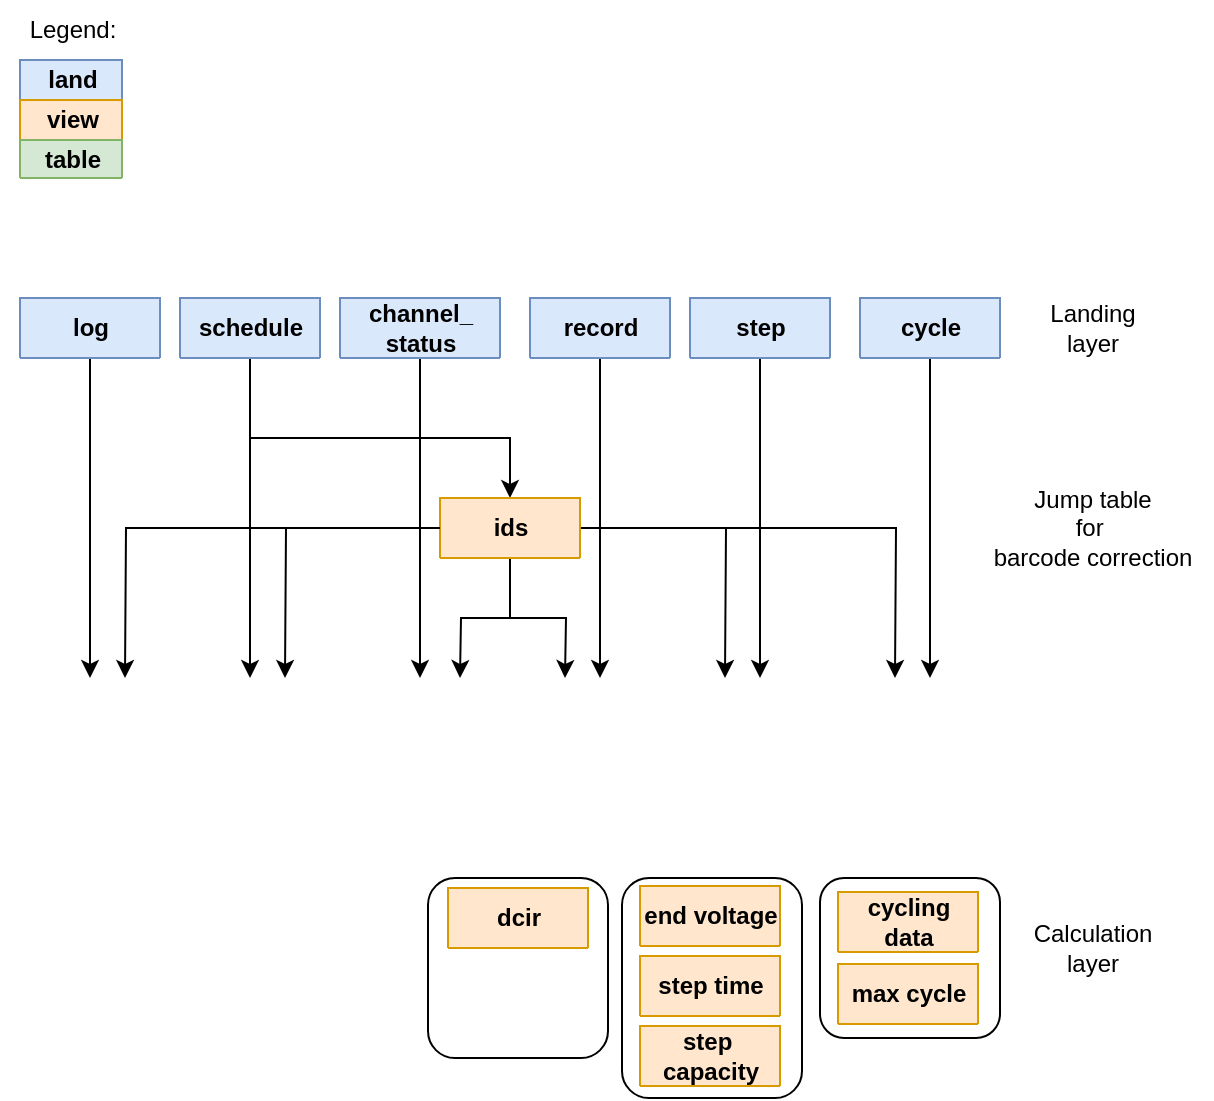 <mxfile version="24.5.3" type="device">
  <diagram name="Page-1" id="Ew7cZb-jHmmOCgS9T7_l">
    <mxGraphModel dx="778" dy="556" grid="1" gridSize="10" guides="1" tooltips="1" connect="1" arrows="1" fold="1" page="1" pageScale="1" pageWidth="827" pageHeight="1169" math="0" shadow="0">
      <root>
        <mxCell id="0" />
        <mxCell id="1" parent="0" />
        <mxCell id="X4BYVEN1Ko1HeQhmwTIS-1" value="" style="rounded=1;whiteSpace=wrap;html=1;" parent="1" vertex="1">
          <mxGeometry x="373" y="530" width="90" height="90" as="geometry" />
        </mxCell>
        <mxCell id="X4BYVEN1Ko1HeQhmwTIS-2" value="" style="rounded=1;whiteSpace=wrap;html=1;" parent="1" vertex="1">
          <mxGeometry x="569" y="530" width="90" height="80" as="geometry" />
        </mxCell>
        <mxCell id="X4BYVEN1Ko1HeQhmwTIS-3" style="edgeStyle=orthogonalEdgeStyle;rounded=0;orthogonalLoop=1;jettySize=auto;html=1;" parent="1" source="X4BYVEN1Ko1HeQhmwTIS-4" edge="1">
          <mxGeometry relative="1" as="geometry">
            <mxPoint x="204.0" y="430" as="targetPoint" />
          </mxGeometry>
        </mxCell>
        <mxCell id="X4BYVEN1Ko1HeQhmwTIS-4" value="log" style="shape=table;startSize=30;container=1;collapsible=1;childLayout=tableLayout;fixedRows=1;rowLines=0;fontStyle=1;align=center;resizeLast=1;html=1;fillColor=#dae8fc;strokeColor=#6c8ebf;" parent="1" vertex="1" collapsed="1">
          <mxGeometry x="169" y="240" width="70" height="30" as="geometry">
            <mxRectangle x="20" y="310" width="80" height="150" as="alternateBounds" />
          </mxGeometry>
        </mxCell>
        <mxCell id="X4BYVEN1Ko1HeQhmwTIS-5" value="" style="shape=tableRow;horizontal=0;startSize=0;swimlaneHead=0;swimlaneBody=0;fillColor=none;collapsible=0;dropTarget=0;points=[[0,0.5],[1,0.5]];portConstraint=eastwest;top=0;left=0;right=0;bottom=1;" parent="X4BYVEN1Ko1HeQhmwTIS-4" vertex="1">
          <mxGeometry y="30" width="80" height="30" as="geometry" />
        </mxCell>
        <mxCell id="X4BYVEN1Ko1HeQhmwTIS-6" value="PK" style="shape=partialRectangle;connectable=0;fillColor=none;top=0;left=0;bottom=0;right=0;fontStyle=1;overflow=hidden;whiteSpace=wrap;html=1;" parent="X4BYVEN1Ko1HeQhmwTIS-5" vertex="1">
          <mxGeometry width="30" height="30" as="geometry">
            <mxRectangle width="30" height="30" as="alternateBounds" />
          </mxGeometry>
        </mxCell>
        <mxCell id="X4BYVEN1Ko1HeQhmwTIS-7" value="UniqueID" style="shape=partialRectangle;connectable=0;fillColor=none;top=0;left=0;bottom=0;right=0;align=left;spacingLeft=6;fontStyle=5;overflow=hidden;whiteSpace=wrap;html=1;" parent="X4BYVEN1Ko1HeQhmwTIS-5" vertex="1">
          <mxGeometry x="30" width="50" height="30" as="geometry">
            <mxRectangle width="50" height="30" as="alternateBounds" />
          </mxGeometry>
        </mxCell>
        <mxCell id="X4BYVEN1Ko1HeQhmwTIS-8" value="" style="shape=tableRow;horizontal=0;startSize=0;swimlaneHead=0;swimlaneBody=0;fillColor=none;collapsible=0;dropTarget=0;points=[[0,0.5],[1,0.5]];portConstraint=eastwest;top=0;left=0;right=0;bottom=0;" parent="X4BYVEN1Ko1HeQhmwTIS-4" vertex="1">
          <mxGeometry y="60" width="80" height="30" as="geometry" />
        </mxCell>
        <mxCell id="X4BYVEN1Ko1HeQhmwTIS-9" value="" style="shape=partialRectangle;connectable=0;fillColor=none;top=0;left=0;bottom=0;right=0;editable=1;overflow=hidden;whiteSpace=wrap;html=1;" parent="X4BYVEN1Ko1HeQhmwTIS-8" vertex="1">
          <mxGeometry width="30" height="30" as="geometry">
            <mxRectangle width="30" height="30" as="alternateBounds" />
          </mxGeometry>
        </mxCell>
        <mxCell id="X4BYVEN1Ko1HeQhmwTIS-10" value="Row 1" style="shape=partialRectangle;connectable=0;fillColor=none;top=0;left=0;bottom=0;right=0;align=left;spacingLeft=6;overflow=hidden;whiteSpace=wrap;html=1;" parent="X4BYVEN1Ko1HeQhmwTIS-8" vertex="1">
          <mxGeometry x="30" width="50" height="30" as="geometry">
            <mxRectangle width="50" height="30" as="alternateBounds" />
          </mxGeometry>
        </mxCell>
        <mxCell id="X4BYVEN1Ko1HeQhmwTIS-11" value="" style="shape=tableRow;horizontal=0;startSize=0;swimlaneHead=0;swimlaneBody=0;fillColor=none;collapsible=0;dropTarget=0;points=[[0,0.5],[1,0.5]];portConstraint=eastwest;top=0;left=0;right=0;bottom=0;" parent="X4BYVEN1Ko1HeQhmwTIS-4" vertex="1">
          <mxGeometry y="90" width="80" height="30" as="geometry" />
        </mxCell>
        <mxCell id="X4BYVEN1Ko1HeQhmwTIS-12" value="" style="shape=partialRectangle;connectable=0;fillColor=none;top=0;left=0;bottom=0;right=0;editable=1;overflow=hidden;whiteSpace=wrap;html=1;" parent="X4BYVEN1Ko1HeQhmwTIS-11" vertex="1">
          <mxGeometry width="30" height="30" as="geometry">
            <mxRectangle width="30" height="30" as="alternateBounds" />
          </mxGeometry>
        </mxCell>
        <mxCell id="X4BYVEN1Ko1HeQhmwTIS-13" value="Row 2" style="shape=partialRectangle;connectable=0;fillColor=none;top=0;left=0;bottom=0;right=0;align=left;spacingLeft=6;overflow=hidden;whiteSpace=wrap;html=1;" parent="X4BYVEN1Ko1HeQhmwTIS-11" vertex="1">
          <mxGeometry x="30" width="50" height="30" as="geometry">
            <mxRectangle width="50" height="30" as="alternateBounds" />
          </mxGeometry>
        </mxCell>
        <mxCell id="X4BYVEN1Ko1HeQhmwTIS-14" value="" style="shape=tableRow;horizontal=0;startSize=0;swimlaneHead=0;swimlaneBody=0;fillColor=none;collapsible=0;dropTarget=0;points=[[0,0.5],[1,0.5]];portConstraint=eastwest;top=0;left=0;right=0;bottom=0;" parent="X4BYVEN1Ko1HeQhmwTIS-4" vertex="1">
          <mxGeometry y="120" width="80" height="30" as="geometry" />
        </mxCell>
        <mxCell id="X4BYVEN1Ko1HeQhmwTIS-15" value="" style="shape=partialRectangle;connectable=0;fillColor=none;top=0;left=0;bottom=0;right=0;editable=1;overflow=hidden;whiteSpace=wrap;html=1;" parent="X4BYVEN1Ko1HeQhmwTIS-14" vertex="1">
          <mxGeometry width="30" height="30" as="geometry">
            <mxRectangle width="30" height="30" as="alternateBounds" />
          </mxGeometry>
        </mxCell>
        <mxCell id="X4BYVEN1Ko1HeQhmwTIS-16" value="Row 3" style="shape=partialRectangle;connectable=0;fillColor=none;top=0;left=0;bottom=0;right=0;align=left;spacingLeft=6;overflow=hidden;whiteSpace=wrap;html=1;" parent="X4BYVEN1Ko1HeQhmwTIS-14" vertex="1">
          <mxGeometry x="30" width="50" height="30" as="geometry">
            <mxRectangle width="50" height="30" as="alternateBounds" />
          </mxGeometry>
        </mxCell>
        <mxCell id="X4BYVEN1Ko1HeQhmwTIS-17" style="edgeStyle=orthogonalEdgeStyle;rounded=0;orthogonalLoop=1;jettySize=auto;html=1;entryX=0.5;entryY=0;entryDx=0;entryDy=0;exitX=0.5;exitY=1;exitDx=0;exitDy=0;" parent="1" source="X4BYVEN1Ko1HeQhmwTIS-19" target="X4BYVEN1Ko1HeQhmwTIS-93" edge="1">
          <mxGeometry relative="1" as="geometry">
            <Array as="points">
              <mxPoint x="284" y="310" />
              <mxPoint x="414" y="310" />
            </Array>
          </mxGeometry>
        </mxCell>
        <mxCell id="X4BYVEN1Ko1HeQhmwTIS-18" style="edgeStyle=orthogonalEdgeStyle;rounded=0;orthogonalLoop=1;jettySize=auto;html=1;" parent="1" source="X4BYVEN1Ko1HeQhmwTIS-19" edge="1">
          <mxGeometry relative="1" as="geometry">
            <mxPoint x="284" y="430" as="targetPoint" />
          </mxGeometry>
        </mxCell>
        <mxCell id="X4BYVEN1Ko1HeQhmwTIS-19" value="schedule" style="shape=table;startSize=30;container=1;collapsible=1;childLayout=tableLayout;fixedRows=1;rowLines=0;fontStyle=1;align=center;resizeLast=1;html=1;fillColor=#dae8fc;strokeColor=#6c8ebf;" parent="1" vertex="1" collapsed="1">
          <mxGeometry x="249" y="240" width="70" height="30" as="geometry">
            <mxRectangle x="140" y="240" width="110" height="150" as="alternateBounds" />
          </mxGeometry>
        </mxCell>
        <mxCell id="X4BYVEN1Ko1HeQhmwTIS-20" value="" style="shape=tableRow;horizontal=0;startSize=0;swimlaneHead=0;swimlaneBody=0;fillColor=none;collapsible=0;dropTarget=0;points=[[0,0.5],[1,0.5]];portConstraint=eastwest;top=0;left=0;right=0;bottom=1;" parent="X4BYVEN1Ko1HeQhmwTIS-19" vertex="1">
          <mxGeometry y="30" width="110" height="30" as="geometry" />
        </mxCell>
        <mxCell id="X4BYVEN1Ko1HeQhmwTIS-21" value="PK" style="shape=partialRectangle;connectable=0;fillColor=none;top=0;left=0;bottom=0;right=0;fontStyle=1;overflow=hidden;whiteSpace=wrap;html=1;" parent="X4BYVEN1Ko1HeQhmwTIS-20" vertex="1">
          <mxGeometry width="30" height="30" as="geometry">
            <mxRectangle width="30" height="30" as="alternateBounds" />
          </mxGeometry>
        </mxCell>
        <mxCell id="X4BYVEN1Ko1HeQhmwTIS-22" value="UniqueID" style="shape=partialRectangle;connectable=0;fillColor=none;top=0;left=0;bottom=0;right=0;align=left;spacingLeft=6;fontStyle=5;overflow=hidden;whiteSpace=wrap;html=1;" parent="X4BYVEN1Ko1HeQhmwTIS-20" vertex="1">
          <mxGeometry x="30" width="80" height="30" as="geometry">
            <mxRectangle width="80" height="30" as="alternateBounds" />
          </mxGeometry>
        </mxCell>
        <mxCell id="X4BYVEN1Ko1HeQhmwTIS-23" value="" style="shape=tableRow;horizontal=0;startSize=0;swimlaneHead=0;swimlaneBody=0;fillColor=none;collapsible=0;dropTarget=0;points=[[0,0.5],[1,0.5]];portConstraint=eastwest;top=0;left=0;right=0;bottom=0;" parent="X4BYVEN1Ko1HeQhmwTIS-19" vertex="1">
          <mxGeometry y="60" width="110" height="30" as="geometry" />
        </mxCell>
        <mxCell id="X4BYVEN1Ko1HeQhmwTIS-24" value="" style="shape=partialRectangle;connectable=0;fillColor=none;top=0;left=0;bottom=0;right=0;editable=1;overflow=hidden;whiteSpace=wrap;html=1;" parent="X4BYVEN1Ko1HeQhmwTIS-23" vertex="1">
          <mxGeometry width="30" height="30" as="geometry">
            <mxRectangle width="30" height="30" as="alternateBounds" />
          </mxGeometry>
        </mxCell>
        <mxCell id="X4BYVEN1Ko1HeQhmwTIS-25" value="Row 1" style="shape=partialRectangle;connectable=0;fillColor=none;top=0;left=0;bottom=0;right=0;align=left;spacingLeft=6;overflow=hidden;whiteSpace=wrap;html=1;" parent="X4BYVEN1Ko1HeQhmwTIS-23" vertex="1">
          <mxGeometry x="30" width="80" height="30" as="geometry">
            <mxRectangle width="80" height="30" as="alternateBounds" />
          </mxGeometry>
        </mxCell>
        <mxCell id="X4BYVEN1Ko1HeQhmwTIS-26" value="" style="shape=tableRow;horizontal=0;startSize=0;swimlaneHead=0;swimlaneBody=0;fillColor=none;collapsible=0;dropTarget=0;points=[[0,0.5],[1,0.5]];portConstraint=eastwest;top=0;left=0;right=0;bottom=0;" parent="X4BYVEN1Ko1HeQhmwTIS-19" vertex="1">
          <mxGeometry y="90" width="110" height="30" as="geometry" />
        </mxCell>
        <mxCell id="X4BYVEN1Ko1HeQhmwTIS-27" value="" style="shape=partialRectangle;connectable=0;fillColor=none;top=0;left=0;bottom=0;right=0;editable=1;overflow=hidden;whiteSpace=wrap;html=1;" parent="X4BYVEN1Ko1HeQhmwTIS-26" vertex="1">
          <mxGeometry width="30" height="30" as="geometry">
            <mxRectangle width="30" height="30" as="alternateBounds" />
          </mxGeometry>
        </mxCell>
        <mxCell id="X4BYVEN1Ko1HeQhmwTIS-28" value="Row 2" style="shape=partialRectangle;connectable=0;fillColor=none;top=0;left=0;bottom=0;right=0;align=left;spacingLeft=6;overflow=hidden;whiteSpace=wrap;html=1;" parent="X4BYVEN1Ko1HeQhmwTIS-26" vertex="1">
          <mxGeometry x="30" width="80" height="30" as="geometry">
            <mxRectangle width="80" height="30" as="alternateBounds" />
          </mxGeometry>
        </mxCell>
        <mxCell id="X4BYVEN1Ko1HeQhmwTIS-29" value="" style="shape=tableRow;horizontal=0;startSize=0;swimlaneHead=0;swimlaneBody=0;fillColor=none;collapsible=0;dropTarget=0;points=[[0,0.5],[1,0.5]];portConstraint=eastwest;top=0;left=0;right=0;bottom=0;" parent="X4BYVEN1Ko1HeQhmwTIS-19" vertex="1">
          <mxGeometry y="120" width="110" height="30" as="geometry" />
        </mxCell>
        <mxCell id="X4BYVEN1Ko1HeQhmwTIS-30" value="" style="shape=partialRectangle;connectable=0;fillColor=none;top=0;left=0;bottom=0;right=0;editable=1;overflow=hidden;whiteSpace=wrap;html=1;" parent="X4BYVEN1Ko1HeQhmwTIS-29" vertex="1">
          <mxGeometry width="30" height="30" as="geometry">
            <mxRectangle width="30" height="30" as="alternateBounds" />
          </mxGeometry>
        </mxCell>
        <mxCell id="X4BYVEN1Ko1HeQhmwTIS-31" value="Row 3" style="shape=partialRectangle;connectable=0;fillColor=none;top=0;left=0;bottom=0;right=0;align=left;spacingLeft=6;overflow=hidden;whiteSpace=wrap;html=1;" parent="X4BYVEN1Ko1HeQhmwTIS-29" vertex="1">
          <mxGeometry x="30" width="80" height="30" as="geometry">
            <mxRectangle width="80" height="30" as="alternateBounds" />
          </mxGeometry>
        </mxCell>
        <mxCell id="X4BYVEN1Ko1HeQhmwTIS-32" style="edgeStyle=orthogonalEdgeStyle;rounded=0;orthogonalLoop=1;jettySize=auto;html=1;" parent="1" source="X4BYVEN1Ko1HeQhmwTIS-33" edge="1">
          <mxGeometry relative="1" as="geometry">
            <mxPoint x="369" y="430" as="targetPoint" />
          </mxGeometry>
        </mxCell>
        <mxCell id="X4BYVEN1Ko1HeQhmwTIS-33" value="channel_&lt;div&gt;status&lt;/div&gt;" style="shape=table;startSize=30;container=1;collapsible=1;childLayout=tableLayout;fixedRows=1;rowLines=0;fontStyle=1;align=center;resizeLast=1;html=1;fillColor=#dae8fc;strokeColor=#6c8ebf;" parent="1" vertex="1" collapsed="1">
          <mxGeometry x="329" y="240" width="80" height="30" as="geometry">
            <mxRectangle x="260" y="240" width="110" height="150" as="alternateBounds" />
          </mxGeometry>
        </mxCell>
        <mxCell id="X4BYVEN1Ko1HeQhmwTIS-34" value="" style="shape=tableRow;horizontal=0;startSize=0;swimlaneHead=0;swimlaneBody=0;fillColor=none;collapsible=0;dropTarget=0;points=[[0,0.5],[1,0.5]];portConstraint=eastwest;top=0;left=0;right=0;bottom=1;" parent="X4BYVEN1Ko1HeQhmwTIS-33" vertex="1">
          <mxGeometry y="30" width="110" height="30" as="geometry" />
        </mxCell>
        <mxCell id="X4BYVEN1Ko1HeQhmwTIS-35" value="PK" style="shape=partialRectangle;connectable=0;fillColor=none;top=0;left=0;bottom=0;right=0;fontStyle=1;overflow=hidden;whiteSpace=wrap;html=1;" parent="X4BYVEN1Ko1HeQhmwTIS-34" vertex="1">
          <mxGeometry width="30" height="30" as="geometry">
            <mxRectangle width="30" height="30" as="alternateBounds" />
          </mxGeometry>
        </mxCell>
        <mxCell id="X4BYVEN1Ko1HeQhmwTIS-36" value="UniqueID" style="shape=partialRectangle;connectable=0;fillColor=none;top=0;left=0;bottom=0;right=0;align=left;spacingLeft=6;fontStyle=5;overflow=hidden;whiteSpace=wrap;html=1;" parent="X4BYVEN1Ko1HeQhmwTIS-34" vertex="1">
          <mxGeometry x="30" width="80" height="30" as="geometry">
            <mxRectangle width="80" height="30" as="alternateBounds" />
          </mxGeometry>
        </mxCell>
        <mxCell id="X4BYVEN1Ko1HeQhmwTIS-37" value="" style="shape=tableRow;horizontal=0;startSize=0;swimlaneHead=0;swimlaneBody=0;fillColor=none;collapsible=0;dropTarget=0;points=[[0,0.5],[1,0.5]];portConstraint=eastwest;top=0;left=0;right=0;bottom=0;" parent="X4BYVEN1Ko1HeQhmwTIS-33" vertex="1">
          <mxGeometry y="60" width="110" height="30" as="geometry" />
        </mxCell>
        <mxCell id="X4BYVEN1Ko1HeQhmwTIS-38" value="" style="shape=partialRectangle;connectable=0;fillColor=none;top=0;left=0;bottom=0;right=0;editable=1;overflow=hidden;whiteSpace=wrap;html=1;" parent="X4BYVEN1Ko1HeQhmwTIS-37" vertex="1">
          <mxGeometry width="30" height="30" as="geometry">
            <mxRectangle width="30" height="30" as="alternateBounds" />
          </mxGeometry>
        </mxCell>
        <mxCell id="X4BYVEN1Ko1HeQhmwTIS-39" value="Row 1" style="shape=partialRectangle;connectable=0;fillColor=none;top=0;left=0;bottom=0;right=0;align=left;spacingLeft=6;overflow=hidden;whiteSpace=wrap;html=1;" parent="X4BYVEN1Ko1HeQhmwTIS-37" vertex="1">
          <mxGeometry x="30" width="80" height="30" as="geometry">
            <mxRectangle width="80" height="30" as="alternateBounds" />
          </mxGeometry>
        </mxCell>
        <mxCell id="X4BYVEN1Ko1HeQhmwTIS-40" value="" style="shape=tableRow;horizontal=0;startSize=0;swimlaneHead=0;swimlaneBody=0;fillColor=none;collapsible=0;dropTarget=0;points=[[0,0.5],[1,0.5]];portConstraint=eastwest;top=0;left=0;right=0;bottom=0;" parent="X4BYVEN1Ko1HeQhmwTIS-33" vertex="1">
          <mxGeometry y="90" width="110" height="30" as="geometry" />
        </mxCell>
        <mxCell id="X4BYVEN1Ko1HeQhmwTIS-41" value="" style="shape=partialRectangle;connectable=0;fillColor=none;top=0;left=0;bottom=0;right=0;editable=1;overflow=hidden;whiteSpace=wrap;html=1;" parent="X4BYVEN1Ko1HeQhmwTIS-40" vertex="1">
          <mxGeometry width="30" height="30" as="geometry">
            <mxRectangle width="30" height="30" as="alternateBounds" />
          </mxGeometry>
        </mxCell>
        <mxCell id="X4BYVEN1Ko1HeQhmwTIS-42" value="Row 2" style="shape=partialRectangle;connectable=0;fillColor=none;top=0;left=0;bottom=0;right=0;align=left;spacingLeft=6;overflow=hidden;whiteSpace=wrap;html=1;" parent="X4BYVEN1Ko1HeQhmwTIS-40" vertex="1">
          <mxGeometry x="30" width="80" height="30" as="geometry">
            <mxRectangle width="80" height="30" as="alternateBounds" />
          </mxGeometry>
        </mxCell>
        <mxCell id="X4BYVEN1Ko1HeQhmwTIS-43" value="" style="shape=tableRow;horizontal=0;startSize=0;swimlaneHead=0;swimlaneBody=0;fillColor=none;collapsible=0;dropTarget=0;points=[[0,0.5],[1,0.5]];portConstraint=eastwest;top=0;left=0;right=0;bottom=0;" parent="X4BYVEN1Ko1HeQhmwTIS-33" vertex="1">
          <mxGeometry y="120" width="110" height="30" as="geometry" />
        </mxCell>
        <mxCell id="X4BYVEN1Ko1HeQhmwTIS-44" value="" style="shape=partialRectangle;connectable=0;fillColor=none;top=0;left=0;bottom=0;right=0;editable=1;overflow=hidden;whiteSpace=wrap;html=1;" parent="X4BYVEN1Ko1HeQhmwTIS-43" vertex="1">
          <mxGeometry width="30" height="30" as="geometry">
            <mxRectangle width="30" height="30" as="alternateBounds" />
          </mxGeometry>
        </mxCell>
        <mxCell id="X4BYVEN1Ko1HeQhmwTIS-45" value="Row 3" style="shape=partialRectangle;connectable=0;fillColor=none;top=0;left=0;bottom=0;right=0;align=left;spacingLeft=6;overflow=hidden;whiteSpace=wrap;html=1;" parent="X4BYVEN1Ko1HeQhmwTIS-43" vertex="1">
          <mxGeometry x="30" width="80" height="30" as="geometry">
            <mxRectangle width="80" height="30" as="alternateBounds" />
          </mxGeometry>
        </mxCell>
        <mxCell id="X4BYVEN1Ko1HeQhmwTIS-46" style="edgeStyle=orthogonalEdgeStyle;rounded=0;orthogonalLoop=1;jettySize=auto;html=1;" parent="1" source="X4BYVEN1Ko1HeQhmwTIS-47" edge="1">
          <mxGeometry relative="1" as="geometry">
            <mxPoint x="459" y="430" as="targetPoint" />
          </mxGeometry>
        </mxCell>
        <mxCell id="X4BYVEN1Ko1HeQhmwTIS-47" value="record" style="shape=table;startSize=30;container=1;collapsible=1;childLayout=tableLayout;fixedRows=1;rowLines=0;fontStyle=1;align=center;resizeLast=1;html=1;fillColor=#dae8fc;strokeColor=#6c8ebf;" parent="1" vertex="1" collapsed="1">
          <mxGeometry x="424" y="240" width="70" height="30" as="geometry">
            <mxRectangle x="380" y="240" width="110" height="150" as="alternateBounds" />
          </mxGeometry>
        </mxCell>
        <mxCell id="X4BYVEN1Ko1HeQhmwTIS-48" value="" style="shape=tableRow;horizontal=0;startSize=0;swimlaneHead=0;swimlaneBody=0;fillColor=none;collapsible=0;dropTarget=0;points=[[0,0.5],[1,0.5]];portConstraint=eastwest;top=0;left=0;right=0;bottom=1;" parent="X4BYVEN1Ko1HeQhmwTIS-47" vertex="1">
          <mxGeometry y="30" width="110" height="30" as="geometry" />
        </mxCell>
        <mxCell id="X4BYVEN1Ko1HeQhmwTIS-49" value="PK" style="shape=partialRectangle;connectable=0;fillColor=none;top=0;left=0;bottom=0;right=0;fontStyle=1;overflow=hidden;whiteSpace=wrap;html=1;" parent="X4BYVEN1Ko1HeQhmwTIS-48" vertex="1">
          <mxGeometry width="30" height="30" as="geometry">
            <mxRectangle width="30" height="30" as="alternateBounds" />
          </mxGeometry>
        </mxCell>
        <mxCell id="X4BYVEN1Ko1HeQhmwTIS-50" value="UniqueID" style="shape=partialRectangle;connectable=0;fillColor=none;top=0;left=0;bottom=0;right=0;align=left;spacingLeft=6;fontStyle=5;overflow=hidden;whiteSpace=wrap;html=1;" parent="X4BYVEN1Ko1HeQhmwTIS-48" vertex="1">
          <mxGeometry x="30" width="80" height="30" as="geometry">
            <mxRectangle width="80" height="30" as="alternateBounds" />
          </mxGeometry>
        </mxCell>
        <mxCell id="X4BYVEN1Ko1HeQhmwTIS-51" value="" style="shape=tableRow;horizontal=0;startSize=0;swimlaneHead=0;swimlaneBody=0;fillColor=none;collapsible=0;dropTarget=0;points=[[0,0.5],[1,0.5]];portConstraint=eastwest;top=0;left=0;right=0;bottom=0;" parent="X4BYVEN1Ko1HeQhmwTIS-47" vertex="1">
          <mxGeometry y="60" width="110" height="30" as="geometry" />
        </mxCell>
        <mxCell id="X4BYVEN1Ko1HeQhmwTIS-52" value="" style="shape=partialRectangle;connectable=0;fillColor=none;top=0;left=0;bottom=0;right=0;editable=1;overflow=hidden;whiteSpace=wrap;html=1;" parent="X4BYVEN1Ko1HeQhmwTIS-51" vertex="1">
          <mxGeometry width="30" height="30" as="geometry">
            <mxRectangle width="30" height="30" as="alternateBounds" />
          </mxGeometry>
        </mxCell>
        <mxCell id="X4BYVEN1Ko1HeQhmwTIS-53" value="Row 1" style="shape=partialRectangle;connectable=0;fillColor=none;top=0;left=0;bottom=0;right=0;align=left;spacingLeft=6;overflow=hidden;whiteSpace=wrap;html=1;" parent="X4BYVEN1Ko1HeQhmwTIS-51" vertex="1">
          <mxGeometry x="30" width="80" height="30" as="geometry">
            <mxRectangle width="80" height="30" as="alternateBounds" />
          </mxGeometry>
        </mxCell>
        <mxCell id="X4BYVEN1Ko1HeQhmwTIS-54" value="" style="shape=tableRow;horizontal=0;startSize=0;swimlaneHead=0;swimlaneBody=0;fillColor=none;collapsible=0;dropTarget=0;points=[[0,0.5],[1,0.5]];portConstraint=eastwest;top=0;left=0;right=0;bottom=0;" parent="X4BYVEN1Ko1HeQhmwTIS-47" vertex="1">
          <mxGeometry y="90" width="110" height="30" as="geometry" />
        </mxCell>
        <mxCell id="X4BYVEN1Ko1HeQhmwTIS-55" value="" style="shape=partialRectangle;connectable=0;fillColor=none;top=0;left=0;bottom=0;right=0;editable=1;overflow=hidden;whiteSpace=wrap;html=1;" parent="X4BYVEN1Ko1HeQhmwTIS-54" vertex="1">
          <mxGeometry width="30" height="30" as="geometry">
            <mxRectangle width="30" height="30" as="alternateBounds" />
          </mxGeometry>
        </mxCell>
        <mxCell id="X4BYVEN1Ko1HeQhmwTIS-56" value="Row 2" style="shape=partialRectangle;connectable=0;fillColor=none;top=0;left=0;bottom=0;right=0;align=left;spacingLeft=6;overflow=hidden;whiteSpace=wrap;html=1;" parent="X4BYVEN1Ko1HeQhmwTIS-54" vertex="1">
          <mxGeometry x="30" width="80" height="30" as="geometry">
            <mxRectangle width="80" height="30" as="alternateBounds" />
          </mxGeometry>
        </mxCell>
        <mxCell id="X4BYVEN1Ko1HeQhmwTIS-57" value="" style="shape=tableRow;horizontal=0;startSize=0;swimlaneHead=0;swimlaneBody=0;fillColor=none;collapsible=0;dropTarget=0;points=[[0,0.5],[1,0.5]];portConstraint=eastwest;top=0;left=0;right=0;bottom=0;" parent="X4BYVEN1Ko1HeQhmwTIS-47" vertex="1">
          <mxGeometry y="120" width="110" height="30" as="geometry" />
        </mxCell>
        <mxCell id="X4BYVEN1Ko1HeQhmwTIS-58" value="" style="shape=partialRectangle;connectable=0;fillColor=none;top=0;left=0;bottom=0;right=0;editable=1;overflow=hidden;whiteSpace=wrap;html=1;" parent="X4BYVEN1Ko1HeQhmwTIS-57" vertex="1">
          <mxGeometry width="30" height="30" as="geometry">
            <mxRectangle width="30" height="30" as="alternateBounds" />
          </mxGeometry>
        </mxCell>
        <mxCell id="X4BYVEN1Ko1HeQhmwTIS-59" value="Row 3" style="shape=partialRectangle;connectable=0;fillColor=none;top=0;left=0;bottom=0;right=0;align=left;spacingLeft=6;overflow=hidden;whiteSpace=wrap;html=1;" parent="X4BYVEN1Ko1HeQhmwTIS-57" vertex="1">
          <mxGeometry x="30" width="80" height="30" as="geometry">
            <mxRectangle width="80" height="30" as="alternateBounds" />
          </mxGeometry>
        </mxCell>
        <mxCell id="X4BYVEN1Ko1HeQhmwTIS-60" style="edgeStyle=orthogonalEdgeStyle;rounded=0;orthogonalLoop=1;jettySize=auto;html=1;" parent="1" source="X4BYVEN1Ko1HeQhmwTIS-61" edge="1">
          <mxGeometry relative="1" as="geometry">
            <mxPoint x="539" y="430" as="targetPoint" />
          </mxGeometry>
        </mxCell>
        <mxCell id="X4BYVEN1Ko1HeQhmwTIS-61" value="step" style="shape=table;startSize=30;container=1;collapsible=1;childLayout=tableLayout;fixedRows=1;rowLines=0;fontStyle=1;align=center;resizeLast=1;html=1;fillColor=#dae8fc;strokeColor=#6c8ebf;" parent="1" vertex="1" collapsed="1">
          <mxGeometry x="504" y="240" width="70" height="30" as="geometry">
            <mxRectangle x="500" y="240" width="110" height="150" as="alternateBounds" />
          </mxGeometry>
        </mxCell>
        <mxCell id="X4BYVEN1Ko1HeQhmwTIS-62" value="" style="shape=tableRow;horizontal=0;startSize=0;swimlaneHead=0;swimlaneBody=0;fillColor=none;collapsible=0;dropTarget=0;points=[[0,0.5],[1,0.5]];portConstraint=eastwest;top=0;left=0;right=0;bottom=1;" parent="X4BYVEN1Ko1HeQhmwTIS-61" vertex="1">
          <mxGeometry y="30" width="110" height="30" as="geometry" />
        </mxCell>
        <mxCell id="X4BYVEN1Ko1HeQhmwTIS-63" value="PK" style="shape=partialRectangle;connectable=0;fillColor=none;top=0;left=0;bottom=0;right=0;fontStyle=1;overflow=hidden;whiteSpace=wrap;html=1;" parent="X4BYVEN1Ko1HeQhmwTIS-62" vertex="1">
          <mxGeometry width="30" height="30" as="geometry">
            <mxRectangle width="30" height="30" as="alternateBounds" />
          </mxGeometry>
        </mxCell>
        <mxCell id="X4BYVEN1Ko1HeQhmwTIS-64" value="UniqueID" style="shape=partialRectangle;connectable=0;fillColor=none;top=0;left=0;bottom=0;right=0;align=left;spacingLeft=6;fontStyle=5;overflow=hidden;whiteSpace=wrap;html=1;" parent="X4BYVEN1Ko1HeQhmwTIS-62" vertex="1">
          <mxGeometry x="30" width="80" height="30" as="geometry">
            <mxRectangle width="80" height="30" as="alternateBounds" />
          </mxGeometry>
        </mxCell>
        <mxCell id="X4BYVEN1Ko1HeQhmwTIS-65" value="" style="shape=tableRow;horizontal=0;startSize=0;swimlaneHead=0;swimlaneBody=0;fillColor=none;collapsible=0;dropTarget=0;points=[[0,0.5],[1,0.5]];portConstraint=eastwest;top=0;left=0;right=0;bottom=0;" parent="X4BYVEN1Ko1HeQhmwTIS-61" vertex="1">
          <mxGeometry y="60" width="110" height="30" as="geometry" />
        </mxCell>
        <mxCell id="X4BYVEN1Ko1HeQhmwTIS-66" value="" style="shape=partialRectangle;connectable=0;fillColor=none;top=0;left=0;bottom=0;right=0;editable=1;overflow=hidden;whiteSpace=wrap;html=1;" parent="X4BYVEN1Ko1HeQhmwTIS-65" vertex="1">
          <mxGeometry width="30" height="30" as="geometry">
            <mxRectangle width="30" height="30" as="alternateBounds" />
          </mxGeometry>
        </mxCell>
        <mxCell id="X4BYVEN1Ko1HeQhmwTIS-67" value="Row 1" style="shape=partialRectangle;connectable=0;fillColor=none;top=0;left=0;bottom=0;right=0;align=left;spacingLeft=6;overflow=hidden;whiteSpace=wrap;html=1;" parent="X4BYVEN1Ko1HeQhmwTIS-65" vertex="1">
          <mxGeometry x="30" width="80" height="30" as="geometry">
            <mxRectangle width="80" height="30" as="alternateBounds" />
          </mxGeometry>
        </mxCell>
        <mxCell id="X4BYVEN1Ko1HeQhmwTIS-68" value="" style="shape=tableRow;horizontal=0;startSize=0;swimlaneHead=0;swimlaneBody=0;fillColor=none;collapsible=0;dropTarget=0;points=[[0,0.5],[1,0.5]];portConstraint=eastwest;top=0;left=0;right=0;bottom=0;" parent="X4BYVEN1Ko1HeQhmwTIS-61" vertex="1">
          <mxGeometry y="90" width="110" height="30" as="geometry" />
        </mxCell>
        <mxCell id="X4BYVEN1Ko1HeQhmwTIS-69" value="" style="shape=partialRectangle;connectable=0;fillColor=none;top=0;left=0;bottom=0;right=0;editable=1;overflow=hidden;whiteSpace=wrap;html=1;" parent="X4BYVEN1Ko1HeQhmwTIS-68" vertex="1">
          <mxGeometry width="30" height="30" as="geometry">
            <mxRectangle width="30" height="30" as="alternateBounds" />
          </mxGeometry>
        </mxCell>
        <mxCell id="X4BYVEN1Ko1HeQhmwTIS-70" value="Row 2" style="shape=partialRectangle;connectable=0;fillColor=none;top=0;left=0;bottom=0;right=0;align=left;spacingLeft=6;overflow=hidden;whiteSpace=wrap;html=1;" parent="X4BYVEN1Ko1HeQhmwTIS-68" vertex="1">
          <mxGeometry x="30" width="80" height="30" as="geometry">
            <mxRectangle width="80" height="30" as="alternateBounds" />
          </mxGeometry>
        </mxCell>
        <mxCell id="X4BYVEN1Ko1HeQhmwTIS-71" value="" style="shape=tableRow;horizontal=0;startSize=0;swimlaneHead=0;swimlaneBody=0;fillColor=none;collapsible=0;dropTarget=0;points=[[0,0.5],[1,0.5]];portConstraint=eastwest;top=0;left=0;right=0;bottom=0;" parent="X4BYVEN1Ko1HeQhmwTIS-61" vertex="1">
          <mxGeometry y="120" width="110" height="30" as="geometry" />
        </mxCell>
        <mxCell id="X4BYVEN1Ko1HeQhmwTIS-72" value="" style="shape=partialRectangle;connectable=0;fillColor=none;top=0;left=0;bottom=0;right=0;editable=1;overflow=hidden;whiteSpace=wrap;html=1;" parent="X4BYVEN1Ko1HeQhmwTIS-71" vertex="1">
          <mxGeometry width="30" height="30" as="geometry">
            <mxRectangle width="30" height="30" as="alternateBounds" />
          </mxGeometry>
        </mxCell>
        <mxCell id="X4BYVEN1Ko1HeQhmwTIS-73" value="Row 3" style="shape=partialRectangle;connectable=0;fillColor=none;top=0;left=0;bottom=0;right=0;align=left;spacingLeft=6;overflow=hidden;whiteSpace=wrap;html=1;" parent="X4BYVEN1Ko1HeQhmwTIS-71" vertex="1">
          <mxGeometry x="30" width="80" height="30" as="geometry">
            <mxRectangle width="80" height="30" as="alternateBounds" />
          </mxGeometry>
        </mxCell>
        <mxCell id="X4BYVEN1Ko1HeQhmwTIS-74" style="edgeStyle=orthogonalEdgeStyle;rounded=0;orthogonalLoop=1;jettySize=auto;html=1;" parent="1" source="X4BYVEN1Ko1HeQhmwTIS-75" edge="1">
          <mxGeometry relative="1" as="geometry">
            <mxPoint x="624" y="430" as="targetPoint" />
          </mxGeometry>
        </mxCell>
        <mxCell id="X4BYVEN1Ko1HeQhmwTIS-75" value="cycle" style="shape=table;startSize=30;container=1;collapsible=1;childLayout=tableLayout;fixedRows=1;rowLines=0;fontStyle=1;align=center;resizeLast=1;html=1;fillColor=#dae8fc;strokeColor=#6c8ebf;" parent="1" vertex="1" collapsed="1">
          <mxGeometry x="589" y="240" width="70" height="30" as="geometry">
            <mxRectangle x="620" y="240" width="110" height="150" as="alternateBounds" />
          </mxGeometry>
        </mxCell>
        <mxCell id="X4BYVEN1Ko1HeQhmwTIS-76" value="" style="shape=tableRow;horizontal=0;startSize=0;swimlaneHead=0;swimlaneBody=0;fillColor=none;collapsible=0;dropTarget=0;points=[[0,0.5],[1,0.5]];portConstraint=eastwest;top=0;left=0;right=0;bottom=1;" parent="X4BYVEN1Ko1HeQhmwTIS-75" vertex="1">
          <mxGeometry y="30" width="110" height="30" as="geometry" />
        </mxCell>
        <mxCell id="X4BYVEN1Ko1HeQhmwTIS-77" value="PK" style="shape=partialRectangle;connectable=0;fillColor=none;top=0;left=0;bottom=0;right=0;fontStyle=1;overflow=hidden;whiteSpace=wrap;html=1;" parent="X4BYVEN1Ko1HeQhmwTIS-76" vertex="1">
          <mxGeometry width="30" height="30" as="geometry">
            <mxRectangle width="30" height="30" as="alternateBounds" />
          </mxGeometry>
        </mxCell>
        <mxCell id="X4BYVEN1Ko1HeQhmwTIS-78" value="UniqueID" style="shape=partialRectangle;connectable=0;fillColor=none;top=0;left=0;bottom=0;right=0;align=left;spacingLeft=6;fontStyle=5;overflow=hidden;whiteSpace=wrap;html=1;" parent="X4BYVEN1Ko1HeQhmwTIS-76" vertex="1">
          <mxGeometry x="30" width="80" height="30" as="geometry">
            <mxRectangle width="80" height="30" as="alternateBounds" />
          </mxGeometry>
        </mxCell>
        <mxCell id="X4BYVEN1Ko1HeQhmwTIS-79" value="" style="shape=tableRow;horizontal=0;startSize=0;swimlaneHead=0;swimlaneBody=0;fillColor=none;collapsible=0;dropTarget=0;points=[[0,0.5],[1,0.5]];portConstraint=eastwest;top=0;left=0;right=0;bottom=0;" parent="X4BYVEN1Ko1HeQhmwTIS-75" vertex="1">
          <mxGeometry y="60" width="110" height="30" as="geometry" />
        </mxCell>
        <mxCell id="X4BYVEN1Ko1HeQhmwTIS-80" value="" style="shape=partialRectangle;connectable=0;fillColor=none;top=0;left=0;bottom=0;right=0;editable=1;overflow=hidden;whiteSpace=wrap;html=1;" parent="X4BYVEN1Ko1HeQhmwTIS-79" vertex="1">
          <mxGeometry width="30" height="30" as="geometry">
            <mxRectangle width="30" height="30" as="alternateBounds" />
          </mxGeometry>
        </mxCell>
        <mxCell id="X4BYVEN1Ko1HeQhmwTIS-81" value="Row 1" style="shape=partialRectangle;connectable=0;fillColor=none;top=0;left=0;bottom=0;right=0;align=left;spacingLeft=6;overflow=hidden;whiteSpace=wrap;html=1;" parent="X4BYVEN1Ko1HeQhmwTIS-79" vertex="1">
          <mxGeometry x="30" width="80" height="30" as="geometry">
            <mxRectangle width="80" height="30" as="alternateBounds" />
          </mxGeometry>
        </mxCell>
        <mxCell id="X4BYVEN1Ko1HeQhmwTIS-82" value="" style="shape=tableRow;horizontal=0;startSize=0;swimlaneHead=0;swimlaneBody=0;fillColor=none;collapsible=0;dropTarget=0;points=[[0,0.5],[1,0.5]];portConstraint=eastwest;top=0;left=0;right=0;bottom=0;" parent="X4BYVEN1Ko1HeQhmwTIS-75" vertex="1">
          <mxGeometry y="90" width="110" height="30" as="geometry" />
        </mxCell>
        <mxCell id="X4BYVEN1Ko1HeQhmwTIS-83" value="" style="shape=partialRectangle;connectable=0;fillColor=none;top=0;left=0;bottom=0;right=0;editable=1;overflow=hidden;whiteSpace=wrap;html=1;" parent="X4BYVEN1Ko1HeQhmwTIS-82" vertex="1">
          <mxGeometry width="30" height="30" as="geometry">
            <mxRectangle width="30" height="30" as="alternateBounds" />
          </mxGeometry>
        </mxCell>
        <mxCell id="X4BYVEN1Ko1HeQhmwTIS-84" value="Row 2" style="shape=partialRectangle;connectable=0;fillColor=none;top=0;left=0;bottom=0;right=0;align=left;spacingLeft=6;overflow=hidden;whiteSpace=wrap;html=1;" parent="X4BYVEN1Ko1HeQhmwTIS-82" vertex="1">
          <mxGeometry x="30" width="80" height="30" as="geometry">
            <mxRectangle width="80" height="30" as="alternateBounds" />
          </mxGeometry>
        </mxCell>
        <mxCell id="X4BYVEN1Ko1HeQhmwTIS-85" value="" style="shape=tableRow;horizontal=0;startSize=0;swimlaneHead=0;swimlaneBody=0;fillColor=none;collapsible=0;dropTarget=0;points=[[0,0.5],[1,0.5]];portConstraint=eastwest;top=0;left=0;right=0;bottom=0;" parent="X4BYVEN1Ko1HeQhmwTIS-75" vertex="1">
          <mxGeometry y="120" width="110" height="30" as="geometry" />
        </mxCell>
        <mxCell id="X4BYVEN1Ko1HeQhmwTIS-86" value="" style="shape=partialRectangle;connectable=0;fillColor=none;top=0;left=0;bottom=0;right=0;editable=1;overflow=hidden;whiteSpace=wrap;html=1;" parent="X4BYVEN1Ko1HeQhmwTIS-85" vertex="1">
          <mxGeometry width="30" height="30" as="geometry">
            <mxRectangle width="30" height="30" as="alternateBounds" />
          </mxGeometry>
        </mxCell>
        <mxCell id="X4BYVEN1Ko1HeQhmwTIS-87" value="Row 3" style="shape=partialRectangle;connectable=0;fillColor=none;top=0;left=0;bottom=0;right=0;align=left;spacingLeft=6;overflow=hidden;whiteSpace=wrap;html=1;" parent="X4BYVEN1Ko1HeQhmwTIS-85" vertex="1">
          <mxGeometry x="30" width="80" height="30" as="geometry">
            <mxRectangle width="80" height="30" as="alternateBounds" />
          </mxGeometry>
        </mxCell>
        <mxCell id="X4BYVEN1Ko1HeQhmwTIS-88" style="edgeStyle=orthogonalEdgeStyle;rounded=0;orthogonalLoop=1;jettySize=auto;html=1;entryX=0.75;entryY=0;entryDx=0;entryDy=0;" parent="1" source="X4BYVEN1Ko1HeQhmwTIS-93" edge="1">
          <mxGeometry relative="1" as="geometry">
            <mxPoint x="221.5" y="430" as="targetPoint" />
          </mxGeometry>
        </mxCell>
        <mxCell id="X4BYVEN1Ko1HeQhmwTIS-89" style="edgeStyle=orthogonalEdgeStyle;rounded=0;orthogonalLoop=1;jettySize=auto;html=1;entryX=0.75;entryY=0;entryDx=0;entryDy=0;" parent="1" source="X4BYVEN1Ko1HeQhmwTIS-93" edge="1">
          <mxGeometry relative="1" as="geometry">
            <mxPoint x="389" y="430" as="targetPoint" />
          </mxGeometry>
        </mxCell>
        <mxCell id="X4BYVEN1Ko1HeQhmwTIS-90" style="edgeStyle=orthogonalEdgeStyle;rounded=0;orthogonalLoop=1;jettySize=auto;html=1;entryX=0.25;entryY=0;entryDx=0;entryDy=0;" parent="1" source="X4BYVEN1Ko1HeQhmwTIS-93" edge="1">
          <mxGeometry relative="1" as="geometry">
            <mxPoint x="441.5" y="430" as="targetPoint" />
          </mxGeometry>
        </mxCell>
        <mxCell id="X4BYVEN1Ko1HeQhmwTIS-91" style="edgeStyle=orthogonalEdgeStyle;rounded=0;orthogonalLoop=1;jettySize=auto;html=1;entryX=0.25;entryY=0;entryDx=0;entryDy=0;" parent="1" source="X4BYVEN1Ko1HeQhmwTIS-93" edge="1">
          <mxGeometry relative="1" as="geometry">
            <mxPoint x="521.5" y="430" as="targetPoint" />
          </mxGeometry>
        </mxCell>
        <mxCell id="X4BYVEN1Ko1HeQhmwTIS-92" style="edgeStyle=orthogonalEdgeStyle;rounded=0;orthogonalLoop=1;jettySize=auto;html=1;entryX=0.25;entryY=0;entryDx=0;entryDy=0;" parent="1" source="X4BYVEN1Ko1HeQhmwTIS-93" edge="1">
          <mxGeometry relative="1" as="geometry">
            <mxPoint x="606.5" y="430" as="targetPoint" />
          </mxGeometry>
        </mxCell>
        <mxCell id="X4BYVEN1Ko1HeQhmwTIS-93" value="ids" style="shape=table;startSize=30;container=1;collapsible=1;childLayout=tableLayout;fixedRows=1;rowLines=0;fontStyle=1;align=center;resizeLast=1;html=1;fillColor=#ffe6cc;strokeColor=#d79b00;" parent="1" vertex="1" collapsed="1">
          <mxGeometry x="379" y="340" width="70" height="30" as="geometry">
            <mxRectangle x="140" y="240" width="110" height="150" as="alternateBounds" />
          </mxGeometry>
        </mxCell>
        <mxCell id="X4BYVEN1Ko1HeQhmwTIS-94" value="" style="shape=tableRow;horizontal=0;startSize=0;swimlaneHead=0;swimlaneBody=0;fillColor=none;collapsible=0;dropTarget=0;points=[[0,0.5],[1,0.5]];portConstraint=eastwest;top=0;left=0;right=0;bottom=1;" parent="X4BYVEN1Ko1HeQhmwTIS-93" vertex="1">
          <mxGeometry y="30" width="110" height="30" as="geometry" />
        </mxCell>
        <mxCell id="X4BYVEN1Ko1HeQhmwTIS-95" value="PK" style="shape=partialRectangle;connectable=0;fillColor=none;top=0;left=0;bottom=0;right=0;fontStyle=1;overflow=hidden;whiteSpace=wrap;html=1;" parent="X4BYVEN1Ko1HeQhmwTIS-94" vertex="1">
          <mxGeometry width="30" height="30" as="geometry">
            <mxRectangle width="30" height="30" as="alternateBounds" />
          </mxGeometry>
        </mxCell>
        <mxCell id="X4BYVEN1Ko1HeQhmwTIS-96" value="UniqueID" style="shape=partialRectangle;connectable=0;fillColor=none;top=0;left=0;bottom=0;right=0;align=left;spacingLeft=6;fontStyle=5;overflow=hidden;whiteSpace=wrap;html=1;" parent="X4BYVEN1Ko1HeQhmwTIS-94" vertex="1">
          <mxGeometry x="30" width="80" height="30" as="geometry">
            <mxRectangle width="80" height="30" as="alternateBounds" />
          </mxGeometry>
        </mxCell>
        <mxCell id="X4BYVEN1Ko1HeQhmwTIS-97" value="" style="shape=tableRow;horizontal=0;startSize=0;swimlaneHead=0;swimlaneBody=0;fillColor=none;collapsible=0;dropTarget=0;points=[[0,0.5],[1,0.5]];portConstraint=eastwest;top=0;left=0;right=0;bottom=0;" parent="X4BYVEN1Ko1HeQhmwTIS-93" vertex="1">
          <mxGeometry y="60" width="110" height="30" as="geometry" />
        </mxCell>
        <mxCell id="X4BYVEN1Ko1HeQhmwTIS-98" value="" style="shape=partialRectangle;connectable=0;fillColor=none;top=0;left=0;bottom=0;right=0;editable=1;overflow=hidden;whiteSpace=wrap;html=1;" parent="X4BYVEN1Ko1HeQhmwTIS-97" vertex="1">
          <mxGeometry width="30" height="30" as="geometry">
            <mxRectangle width="30" height="30" as="alternateBounds" />
          </mxGeometry>
        </mxCell>
        <mxCell id="X4BYVEN1Ko1HeQhmwTIS-99" value="Row 1" style="shape=partialRectangle;connectable=0;fillColor=none;top=0;left=0;bottom=0;right=0;align=left;spacingLeft=6;overflow=hidden;whiteSpace=wrap;html=1;" parent="X4BYVEN1Ko1HeQhmwTIS-97" vertex="1">
          <mxGeometry x="30" width="80" height="30" as="geometry">
            <mxRectangle width="80" height="30" as="alternateBounds" />
          </mxGeometry>
        </mxCell>
        <mxCell id="X4BYVEN1Ko1HeQhmwTIS-100" value="" style="shape=tableRow;horizontal=0;startSize=0;swimlaneHead=0;swimlaneBody=0;fillColor=none;collapsible=0;dropTarget=0;points=[[0,0.5],[1,0.5]];portConstraint=eastwest;top=0;left=0;right=0;bottom=0;" parent="X4BYVEN1Ko1HeQhmwTIS-93" vertex="1">
          <mxGeometry y="90" width="110" height="30" as="geometry" />
        </mxCell>
        <mxCell id="X4BYVEN1Ko1HeQhmwTIS-101" value="" style="shape=partialRectangle;connectable=0;fillColor=none;top=0;left=0;bottom=0;right=0;editable=1;overflow=hidden;whiteSpace=wrap;html=1;" parent="X4BYVEN1Ko1HeQhmwTIS-100" vertex="1">
          <mxGeometry width="30" height="30" as="geometry">
            <mxRectangle width="30" height="30" as="alternateBounds" />
          </mxGeometry>
        </mxCell>
        <mxCell id="X4BYVEN1Ko1HeQhmwTIS-102" value="Row 2" style="shape=partialRectangle;connectable=0;fillColor=none;top=0;left=0;bottom=0;right=0;align=left;spacingLeft=6;overflow=hidden;whiteSpace=wrap;html=1;" parent="X4BYVEN1Ko1HeQhmwTIS-100" vertex="1">
          <mxGeometry x="30" width="80" height="30" as="geometry">
            <mxRectangle width="80" height="30" as="alternateBounds" />
          </mxGeometry>
        </mxCell>
        <mxCell id="X4BYVEN1Ko1HeQhmwTIS-103" value="" style="shape=tableRow;horizontal=0;startSize=0;swimlaneHead=0;swimlaneBody=0;fillColor=none;collapsible=0;dropTarget=0;points=[[0,0.5],[1,0.5]];portConstraint=eastwest;top=0;left=0;right=0;bottom=0;" parent="X4BYVEN1Ko1HeQhmwTIS-93" vertex="1">
          <mxGeometry y="120" width="110" height="30" as="geometry" />
        </mxCell>
        <mxCell id="X4BYVEN1Ko1HeQhmwTIS-104" value="" style="shape=partialRectangle;connectable=0;fillColor=none;top=0;left=0;bottom=0;right=0;editable=1;overflow=hidden;whiteSpace=wrap;html=1;" parent="X4BYVEN1Ko1HeQhmwTIS-103" vertex="1">
          <mxGeometry width="30" height="30" as="geometry">
            <mxRectangle width="30" height="30" as="alternateBounds" />
          </mxGeometry>
        </mxCell>
        <mxCell id="X4BYVEN1Ko1HeQhmwTIS-105" value="Row 3" style="shape=partialRectangle;connectable=0;fillColor=none;top=0;left=0;bottom=0;right=0;align=left;spacingLeft=6;overflow=hidden;whiteSpace=wrap;html=1;" parent="X4BYVEN1Ko1HeQhmwTIS-103" vertex="1">
          <mxGeometry x="30" width="80" height="30" as="geometry">
            <mxRectangle width="80" height="30" as="alternateBounds" />
          </mxGeometry>
        </mxCell>
        <mxCell id="X4BYVEN1Ko1HeQhmwTIS-188" style="edgeStyle=orthogonalEdgeStyle;rounded=0;orthogonalLoop=1;jettySize=auto;html=1;entryX=0.75;entryY=0;entryDx=0;entryDy=0;" parent="1" source="X4BYVEN1Ko1HeQhmwTIS-93" edge="1">
          <mxGeometry relative="1" as="geometry">
            <mxPoint x="301.5" y="430" as="targetPoint" />
          </mxGeometry>
        </mxCell>
        <mxCell id="X4BYVEN1Ko1HeQhmwTIS-189" value="land" style="shape=table;startSize=30;container=1;collapsible=1;childLayout=tableLayout;fixedRows=1;rowLines=0;fontStyle=1;align=center;resizeLast=1;html=1;fillColor=#dae8fc;strokeColor=#6c8ebf;" parent="1" vertex="1" collapsed="1">
          <mxGeometry x="169" y="121" width="51" height="20" as="geometry">
            <mxRectangle x="169" y="160" width="80" height="150" as="alternateBounds" />
          </mxGeometry>
        </mxCell>
        <mxCell id="X4BYVEN1Ko1HeQhmwTIS-190" value="" style="shape=tableRow;horizontal=0;startSize=0;swimlaneHead=0;swimlaneBody=0;fillColor=none;collapsible=0;dropTarget=0;points=[[0,0.5],[1,0.5]];portConstraint=eastwest;top=0;left=0;right=0;bottom=1;" parent="X4BYVEN1Ko1HeQhmwTIS-189" vertex="1">
          <mxGeometry y="30" width="80" height="30" as="geometry" />
        </mxCell>
        <mxCell id="X4BYVEN1Ko1HeQhmwTIS-191" value="PK" style="shape=partialRectangle;connectable=0;fillColor=none;top=0;left=0;bottom=0;right=0;fontStyle=1;overflow=hidden;whiteSpace=wrap;html=1;" parent="X4BYVEN1Ko1HeQhmwTIS-190" vertex="1">
          <mxGeometry width="30" height="30" as="geometry">
            <mxRectangle width="30" height="30" as="alternateBounds" />
          </mxGeometry>
        </mxCell>
        <mxCell id="X4BYVEN1Ko1HeQhmwTIS-192" value="UniqueID" style="shape=partialRectangle;connectable=0;fillColor=none;top=0;left=0;bottom=0;right=0;align=left;spacingLeft=6;fontStyle=5;overflow=hidden;whiteSpace=wrap;html=1;" parent="X4BYVEN1Ko1HeQhmwTIS-190" vertex="1">
          <mxGeometry x="30" width="50" height="30" as="geometry">
            <mxRectangle width="50" height="30" as="alternateBounds" />
          </mxGeometry>
        </mxCell>
        <mxCell id="X4BYVEN1Ko1HeQhmwTIS-193" value="" style="shape=tableRow;horizontal=0;startSize=0;swimlaneHead=0;swimlaneBody=0;fillColor=none;collapsible=0;dropTarget=0;points=[[0,0.5],[1,0.5]];portConstraint=eastwest;top=0;left=0;right=0;bottom=0;" parent="X4BYVEN1Ko1HeQhmwTIS-189" vertex="1">
          <mxGeometry y="60" width="80" height="30" as="geometry" />
        </mxCell>
        <mxCell id="X4BYVEN1Ko1HeQhmwTIS-194" value="" style="shape=partialRectangle;connectable=0;fillColor=none;top=0;left=0;bottom=0;right=0;editable=1;overflow=hidden;whiteSpace=wrap;html=1;" parent="X4BYVEN1Ko1HeQhmwTIS-193" vertex="1">
          <mxGeometry width="30" height="30" as="geometry">
            <mxRectangle width="30" height="30" as="alternateBounds" />
          </mxGeometry>
        </mxCell>
        <mxCell id="X4BYVEN1Ko1HeQhmwTIS-195" value="Row 1" style="shape=partialRectangle;connectable=0;fillColor=none;top=0;left=0;bottom=0;right=0;align=left;spacingLeft=6;overflow=hidden;whiteSpace=wrap;html=1;" parent="X4BYVEN1Ko1HeQhmwTIS-193" vertex="1">
          <mxGeometry x="30" width="50" height="30" as="geometry">
            <mxRectangle width="50" height="30" as="alternateBounds" />
          </mxGeometry>
        </mxCell>
        <mxCell id="X4BYVEN1Ko1HeQhmwTIS-196" value="" style="shape=tableRow;horizontal=0;startSize=0;swimlaneHead=0;swimlaneBody=0;fillColor=none;collapsible=0;dropTarget=0;points=[[0,0.5],[1,0.5]];portConstraint=eastwest;top=0;left=0;right=0;bottom=0;" parent="X4BYVEN1Ko1HeQhmwTIS-189" vertex="1">
          <mxGeometry y="90" width="80" height="30" as="geometry" />
        </mxCell>
        <mxCell id="X4BYVEN1Ko1HeQhmwTIS-197" value="" style="shape=partialRectangle;connectable=0;fillColor=none;top=0;left=0;bottom=0;right=0;editable=1;overflow=hidden;whiteSpace=wrap;html=1;" parent="X4BYVEN1Ko1HeQhmwTIS-196" vertex="1">
          <mxGeometry width="30" height="30" as="geometry">
            <mxRectangle width="30" height="30" as="alternateBounds" />
          </mxGeometry>
        </mxCell>
        <mxCell id="X4BYVEN1Ko1HeQhmwTIS-198" value="Row 2" style="shape=partialRectangle;connectable=0;fillColor=none;top=0;left=0;bottom=0;right=0;align=left;spacingLeft=6;overflow=hidden;whiteSpace=wrap;html=1;" parent="X4BYVEN1Ko1HeQhmwTIS-196" vertex="1">
          <mxGeometry x="30" width="50" height="30" as="geometry">
            <mxRectangle width="50" height="30" as="alternateBounds" />
          </mxGeometry>
        </mxCell>
        <mxCell id="X4BYVEN1Ko1HeQhmwTIS-199" value="" style="shape=tableRow;horizontal=0;startSize=0;swimlaneHead=0;swimlaneBody=0;fillColor=none;collapsible=0;dropTarget=0;points=[[0,0.5],[1,0.5]];portConstraint=eastwest;top=0;left=0;right=0;bottom=0;" parent="X4BYVEN1Ko1HeQhmwTIS-189" vertex="1">
          <mxGeometry y="120" width="80" height="30" as="geometry" />
        </mxCell>
        <mxCell id="X4BYVEN1Ko1HeQhmwTIS-200" value="" style="shape=partialRectangle;connectable=0;fillColor=none;top=0;left=0;bottom=0;right=0;editable=1;overflow=hidden;whiteSpace=wrap;html=1;" parent="X4BYVEN1Ko1HeQhmwTIS-199" vertex="1">
          <mxGeometry width="30" height="30" as="geometry">
            <mxRectangle width="30" height="30" as="alternateBounds" />
          </mxGeometry>
        </mxCell>
        <mxCell id="X4BYVEN1Ko1HeQhmwTIS-201" value="Row 3" style="shape=partialRectangle;connectable=0;fillColor=none;top=0;left=0;bottom=0;right=0;align=left;spacingLeft=6;overflow=hidden;whiteSpace=wrap;html=1;" parent="X4BYVEN1Ko1HeQhmwTIS-199" vertex="1">
          <mxGeometry x="30" width="50" height="30" as="geometry">
            <mxRectangle width="50" height="30" as="alternateBounds" />
          </mxGeometry>
        </mxCell>
        <mxCell id="X4BYVEN1Ko1HeQhmwTIS-202" value="view" style="shape=table;startSize=30;container=1;collapsible=1;childLayout=tableLayout;fixedRows=1;rowLines=0;fontStyle=1;align=center;resizeLast=1;html=1;fillColor=#ffe6cc;strokeColor=#d79b00;" parent="1" vertex="1" collapsed="1">
          <mxGeometry x="169" y="141" width="51" height="20" as="geometry">
            <mxRectangle x="20" y="310" width="80" height="150" as="alternateBounds" />
          </mxGeometry>
        </mxCell>
        <mxCell id="X4BYVEN1Ko1HeQhmwTIS-203" value="" style="shape=tableRow;horizontal=0;startSize=0;swimlaneHead=0;swimlaneBody=0;fillColor=none;collapsible=0;dropTarget=0;points=[[0,0.5],[1,0.5]];portConstraint=eastwest;top=0;left=0;right=0;bottom=1;" parent="X4BYVEN1Ko1HeQhmwTIS-202" vertex="1">
          <mxGeometry y="30" width="80" height="30" as="geometry" />
        </mxCell>
        <mxCell id="X4BYVEN1Ko1HeQhmwTIS-204" value="PK" style="shape=partialRectangle;connectable=0;fillColor=none;top=0;left=0;bottom=0;right=0;fontStyle=1;overflow=hidden;whiteSpace=wrap;html=1;" parent="X4BYVEN1Ko1HeQhmwTIS-203" vertex="1">
          <mxGeometry width="30" height="30" as="geometry">
            <mxRectangle width="30" height="30" as="alternateBounds" />
          </mxGeometry>
        </mxCell>
        <mxCell id="X4BYVEN1Ko1HeQhmwTIS-205" value="UniqueID" style="shape=partialRectangle;connectable=0;fillColor=none;top=0;left=0;bottom=0;right=0;align=left;spacingLeft=6;fontStyle=5;overflow=hidden;whiteSpace=wrap;html=1;" parent="X4BYVEN1Ko1HeQhmwTIS-203" vertex="1">
          <mxGeometry x="30" width="50" height="30" as="geometry">
            <mxRectangle width="50" height="30" as="alternateBounds" />
          </mxGeometry>
        </mxCell>
        <mxCell id="X4BYVEN1Ko1HeQhmwTIS-206" value="" style="shape=tableRow;horizontal=0;startSize=0;swimlaneHead=0;swimlaneBody=0;fillColor=none;collapsible=0;dropTarget=0;points=[[0,0.5],[1,0.5]];portConstraint=eastwest;top=0;left=0;right=0;bottom=0;" parent="X4BYVEN1Ko1HeQhmwTIS-202" vertex="1">
          <mxGeometry y="60" width="80" height="30" as="geometry" />
        </mxCell>
        <mxCell id="X4BYVEN1Ko1HeQhmwTIS-207" value="" style="shape=partialRectangle;connectable=0;fillColor=none;top=0;left=0;bottom=0;right=0;editable=1;overflow=hidden;whiteSpace=wrap;html=1;" parent="X4BYVEN1Ko1HeQhmwTIS-206" vertex="1">
          <mxGeometry width="30" height="30" as="geometry">
            <mxRectangle width="30" height="30" as="alternateBounds" />
          </mxGeometry>
        </mxCell>
        <mxCell id="X4BYVEN1Ko1HeQhmwTIS-208" value="Row 1" style="shape=partialRectangle;connectable=0;fillColor=none;top=0;left=0;bottom=0;right=0;align=left;spacingLeft=6;overflow=hidden;whiteSpace=wrap;html=1;" parent="X4BYVEN1Ko1HeQhmwTIS-206" vertex="1">
          <mxGeometry x="30" width="50" height="30" as="geometry">
            <mxRectangle width="50" height="30" as="alternateBounds" />
          </mxGeometry>
        </mxCell>
        <mxCell id="X4BYVEN1Ko1HeQhmwTIS-209" value="" style="shape=tableRow;horizontal=0;startSize=0;swimlaneHead=0;swimlaneBody=0;fillColor=none;collapsible=0;dropTarget=0;points=[[0,0.5],[1,0.5]];portConstraint=eastwest;top=0;left=0;right=0;bottom=0;" parent="X4BYVEN1Ko1HeQhmwTIS-202" vertex="1">
          <mxGeometry y="90" width="80" height="30" as="geometry" />
        </mxCell>
        <mxCell id="X4BYVEN1Ko1HeQhmwTIS-210" value="" style="shape=partialRectangle;connectable=0;fillColor=none;top=0;left=0;bottom=0;right=0;editable=1;overflow=hidden;whiteSpace=wrap;html=1;" parent="X4BYVEN1Ko1HeQhmwTIS-209" vertex="1">
          <mxGeometry width="30" height="30" as="geometry">
            <mxRectangle width="30" height="30" as="alternateBounds" />
          </mxGeometry>
        </mxCell>
        <mxCell id="X4BYVEN1Ko1HeQhmwTIS-211" value="Row 2" style="shape=partialRectangle;connectable=0;fillColor=none;top=0;left=0;bottom=0;right=0;align=left;spacingLeft=6;overflow=hidden;whiteSpace=wrap;html=1;" parent="X4BYVEN1Ko1HeQhmwTIS-209" vertex="1">
          <mxGeometry x="30" width="50" height="30" as="geometry">
            <mxRectangle width="50" height="30" as="alternateBounds" />
          </mxGeometry>
        </mxCell>
        <mxCell id="X4BYVEN1Ko1HeQhmwTIS-212" value="" style="shape=tableRow;horizontal=0;startSize=0;swimlaneHead=0;swimlaneBody=0;fillColor=none;collapsible=0;dropTarget=0;points=[[0,0.5],[1,0.5]];portConstraint=eastwest;top=0;left=0;right=0;bottom=0;" parent="X4BYVEN1Ko1HeQhmwTIS-202" vertex="1">
          <mxGeometry y="120" width="80" height="30" as="geometry" />
        </mxCell>
        <mxCell id="X4BYVEN1Ko1HeQhmwTIS-213" value="" style="shape=partialRectangle;connectable=0;fillColor=none;top=0;left=0;bottom=0;right=0;editable=1;overflow=hidden;whiteSpace=wrap;html=1;" parent="X4BYVEN1Ko1HeQhmwTIS-212" vertex="1">
          <mxGeometry width="30" height="30" as="geometry">
            <mxRectangle width="30" height="30" as="alternateBounds" />
          </mxGeometry>
        </mxCell>
        <mxCell id="X4BYVEN1Ko1HeQhmwTIS-214" value="Row 3" style="shape=partialRectangle;connectable=0;fillColor=none;top=0;left=0;bottom=0;right=0;align=left;spacingLeft=6;overflow=hidden;whiteSpace=wrap;html=1;" parent="X4BYVEN1Ko1HeQhmwTIS-212" vertex="1">
          <mxGeometry x="30" width="50" height="30" as="geometry">
            <mxRectangle width="50" height="30" as="alternateBounds" />
          </mxGeometry>
        </mxCell>
        <mxCell id="X4BYVEN1Ko1HeQhmwTIS-215" value="Legend:" style="text;html=1;align=center;verticalAlign=middle;resizable=0;points=[];autosize=1;strokeColor=none;fillColor=none;" parent="1" vertex="1">
          <mxGeometry x="159.5" y="91" width="70" height="30" as="geometry" />
        </mxCell>
        <mxCell id="X4BYVEN1Ko1HeQhmwTIS-216" value="table" style="shape=table;startSize=30;container=1;collapsible=1;childLayout=tableLayout;fixedRows=1;rowLines=0;fontStyle=1;align=center;resizeLast=1;html=1;fillColor=#d5e8d4;strokeColor=#82b366;" parent="1" vertex="1" collapsed="1">
          <mxGeometry x="169" y="161" width="51" height="19" as="geometry">
            <mxRectangle x="620" y="240" width="110" height="150" as="alternateBounds" />
          </mxGeometry>
        </mxCell>
        <mxCell id="X4BYVEN1Ko1HeQhmwTIS-217" value="" style="shape=tableRow;horizontal=0;startSize=0;swimlaneHead=0;swimlaneBody=0;fillColor=none;collapsible=0;dropTarget=0;points=[[0,0.5],[1,0.5]];portConstraint=eastwest;top=0;left=0;right=0;bottom=1;" parent="X4BYVEN1Ko1HeQhmwTIS-216" vertex="1">
          <mxGeometry y="30" width="110" height="30" as="geometry" />
        </mxCell>
        <mxCell id="X4BYVEN1Ko1HeQhmwTIS-218" value="PK" style="shape=partialRectangle;connectable=0;fillColor=none;top=0;left=0;bottom=0;right=0;fontStyle=1;overflow=hidden;whiteSpace=wrap;html=1;" parent="X4BYVEN1Ko1HeQhmwTIS-217" vertex="1">
          <mxGeometry width="30" height="30" as="geometry">
            <mxRectangle width="30" height="30" as="alternateBounds" />
          </mxGeometry>
        </mxCell>
        <mxCell id="X4BYVEN1Ko1HeQhmwTIS-219" value="UniqueID" style="shape=partialRectangle;connectable=0;fillColor=none;top=0;left=0;bottom=0;right=0;align=left;spacingLeft=6;fontStyle=5;overflow=hidden;whiteSpace=wrap;html=1;" parent="X4BYVEN1Ko1HeQhmwTIS-217" vertex="1">
          <mxGeometry x="30" width="80" height="30" as="geometry">
            <mxRectangle width="80" height="30" as="alternateBounds" />
          </mxGeometry>
        </mxCell>
        <mxCell id="X4BYVEN1Ko1HeQhmwTIS-220" value="" style="shape=tableRow;horizontal=0;startSize=0;swimlaneHead=0;swimlaneBody=0;fillColor=none;collapsible=0;dropTarget=0;points=[[0,0.5],[1,0.5]];portConstraint=eastwest;top=0;left=0;right=0;bottom=0;" parent="X4BYVEN1Ko1HeQhmwTIS-216" vertex="1">
          <mxGeometry y="60" width="110" height="30" as="geometry" />
        </mxCell>
        <mxCell id="X4BYVEN1Ko1HeQhmwTIS-221" value="" style="shape=partialRectangle;connectable=0;fillColor=none;top=0;left=0;bottom=0;right=0;editable=1;overflow=hidden;whiteSpace=wrap;html=1;" parent="X4BYVEN1Ko1HeQhmwTIS-220" vertex="1">
          <mxGeometry width="30" height="30" as="geometry">
            <mxRectangle width="30" height="30" as="alternateBounds" />
          </mxGeometry>
        </mxCell>
        <mxCell id="X4BYVEN1Ko1HeQhmwTIS-222" value="Row 1" style="shape=partialRectangle;connectable=0;fillColor=none;top=0;left=0;bottom=0;right=0;align=left;spacingLeft=6;overflow=hidden;whiteSpace=wrap;html=1;" parent="X4BYVEN1Ko1HeQhmwTIS-220" vertex="1">
          <mxGeometry x="30" width="80" height="30" as="geometry">
            <mxRectangle width="80" height="30" as="alternateBounds" />
          </mxGeometry>
        </mxCell>
        <mxCell id="X4BYVEN1Ko1HeQhmwTIS-223" value="" style="shape=tableRow;horizontal=0;startSize=0;swimlaneHead=0;swimlaneBody=0;fillColor=none;collapsible=0;dropTarget=0;points=[[0,0.5],[1,0.5]];portConstraint=eastwest;top=0;left=0;right=0;bottom=0;" parent="X4BYVEN1Ko1HeQhmwTIS-216" vertex="1">
          <mxGeometry y="90" width="110" height="30" as="geometry" />
        </mxCell>
        <mxCell id="X4BYVEN1Ko1HeQhmwTIS-224" value="" style="shape=partialRectangle;connectable=0;fillColor=none;top=0;left=0;bottom=0;right=0;editable=1;overflow=hidden;whiteSpace=wrap;html=1;" parent="X4BYVEN1Ko1HeQhmwTIS-223" vertex="1">
          <mxGeometry width="30" height="30" as="geometry">
            <mxRectangle width="30" height="30" as="alternateBounds" />
          </mxGeometry>
        </mxCell>
        <mxCell id="X4BYVEN1Ko1HeQhmwTIS-225" value="Row 2" style="shape=partialRectangle;connectable=0;fillColor=none;top=0;left=0;bottom=0;right=0;align=left;spacingLeft=6;overflow=hidden;whiteSpace=wrap;html=1;" parent="X4BYVEN1Ko1HeQhmwTIS-223" vertex="1">
          <mxGeometry x="30" width="80" height="30" as="geometry">
            <mxRectangle width="80" height="30" as="alternateBounds" />
          </mxGeometry>
        </mxCell>
        <mxCell id="X4BYVEN1Ko1HeQhmwTIS-226" value="" style="shape=tableRow;horizontal=0;startSize=0;swimlaneHead=0;swimlaneBody=0;fillColor=none;collapsible=0;dropTarget=0;points=[[0,0.5],[1,0.5]];portConstraint=eastwest;top=0;left=0;right=0;bottom=0;" parent="X4BYVEN1Ko1HeQhmwTIS-216" vertex="1">
          <mxGeometry y="120" width="110" height="30" as="geometry" />
        </mxCell>
        <mxCell id="X4BYVEN1Ko1HeQhmwTIS-227" value="" style="shape=partialRectangle;connectable=0;fillColor=none;top=0;left=0;bottom=0;right=0;editable=1;overflow=hidden;whiteSpace=wrap;html=1;" parent="X4BYVEN1Ko1HeQhmwTIS-226" vertex="1">
          <mxGeometry width="30" height="30" as="geometry">
            <mxRectangle width="30" height="30" as="alternateBounds" />
          </mxGeometry>
        </mxCell>
        <mxCell id="X4BYVEN1Ko1HeQhmwTIS-228" value="Row 3" style="shape=partialRectangle;connectable=0;fillColor=none;top=0;left=0;bottom=0;right=0;align=left;spacingLeft=6;overflow=hidden;whiteSpace=wrap;html=1;" parent="X4BYVEN1Ko1HeQhmwTIS-226" vertex="1">
          <mxGeometry x="30" width="80" height="30" as="geometry">
            <mxRectangle width="80" height="30" as="alternateBounds" />
          </mxGeometry>
        </mxCell>
        <mxCell id="X4BYVEN1Ko1HeQhmwTIS-229" value="dcir" style="shape=table;startSize=30;container=1;collapsible=1;childLayout=tableLayout;fixedRows=1;rowLines=0;fontStyle=1;align=center;resizeLast=1;html=1;fillColor=#ffe6cc;strokeColor=#d79b00;" parent="1" vertex="1" collapsed="1">
          <mxGeometry x="383" y="535" width="70" height="30" as="geometry">
            <mxRectangle x="140" y="240" width="110" height="150" as="alternateBounds" />
          </mxGeometry>
        </mxCell>
        <mxCell id="X4BYVEN1Ko1HeQhmwTIS-230" value="" style="shape=tableRow;horizontal=0;startSize=0;swimlaneHead=0;swimlaneBody=0;fillColor=none;collapsible=0;dropTarget=0;points=[[0,0.5],[1,0.5]];portConstraint=eastwest;top=0;left=0;right=0;bottom=1;" parent="X4BYVEN1Ko1HeQhmwTIS-229" vertex="1">
          <mxGeometry y="30" width="110" height="30" as="geometry" />
        </mxCell>
        <mxCell id="X4BYVEN1Ko1HeQhmwTIS-231" value="PK" style="shape=partialRectangle;connectable=0;fillColor=none;top=0;left=0;bottom=0;right=0;fontStyle=1;overflow=hidden;whiteSpace=wrap;html=1;" parent="X4BYVEN1Ko1HeQhmwTIS-230" vertex="1">
          <mxGeometry width="30" height="30" as="geometry">
            <mxRectangle width="30" height="30" as="alternateBounds" />
          </mxGeometry>
        </mxCell>
        <mxCell id="X4BYVEN1Ko1HeQhmwTIS-232" value="UniqueID" style="shape=partialRectangle;connectable=0;fillColor=none;top=0;left=0;bottom=0;right=0;align=left;spacingLeft=6;fontStyle=5;overflow=hidden;whiteSpace=wrap;html=1;" parent="X4BYVEN1Ko1HeQhmwTIS-230" vertex="1">
          <mxGeometry x="30" width="80" height="30" as="geometry">
            <mxRectangle width="80" height="30" as="alternateBounds" />
          </mxGeometry>
        </mxCell>
        <mxCell id="X4BYVEN1Ko1HeQhmwTIS-233" value="" style="shape=tableRow;horizontal=0;startSize=0;swimlaneHead=0;swimlaneBody=0;fillColor=none;collapsible=0;dropTarget=0;points=[[0,0.5],[1,0.5]];portConstraint=eastwest;top=0;left=0;right=0;bottom=0;" parent="X4BYVEN1Ko1HeQhmwTIS-229" vertex="1">
          <mxGeometry y="60" width="110" height="30" as="geometry" />
        </mxCell>
        <mxCell id="X4BYVEN1Ko1HeQhmwTIS-234" value="" style="shape=partialRectangle;connectable=0;fillColor=none;top=0;left=0;bottom=0;right=0;editable=1;overflow=hidden;whiteSpace=wrap;html=1;" parent="X4BYVEN1Ko1HeQhmwTIS-233" vertex="1">
          <mxGeometry width="30" height="30" as="geometry">
            <mxRectangle width="30" height="30" as="alternateBounds" />
          </mxGeometry>
        </mxCell>
        <mxCell id="X4BYVEN1Ko1HeQhmwTIS-235" value="Row 1" style="shape=partialRectangle;connectable=0;fillColor=none;top=0;left=0;bottom=0;right=0;align=left;spacingLeft=6;overflow=hidden;whiteSpace=wrap;html=1;" parent="X4BYVEN1Ko1HeQhmwTIS-233" vertex="1">
          <mxGeometry x="30" width="80" height="30" as="geometry">
            <mxRectangle width="80" height="30" as="alternateBounds" />
          </mxGeometry>
        </mxCell>
        <mxCell id="X4BYVEN1Ko1HeQhmwTIS-236" value="" style="shape=tableRow;horizontal=0;startSize=0;swimlaneHead=0;swimlaneBody=0;fillColor=none;collapsible=0;dropTarget=0;points=[[0,0.5],[1,0.5]];portConstraint=eastwest;top=0;left=0;right=0;bottom=0;" parent="X4BYVEN1Ko1HeQhmwTIS-229" vertex="1">
          <mxGeometry y="90" width="110" height="30" as="geometry" />
        </mxCell>
        <mxCell id="X4BYVEN1Ko1HeQhmwTIS-237" value="" style="shape=partialRectangle;connectable=0;fillColor=none;top=0;left=0;bottom=0;right=0;editable=1;overflow=hidden;whiteSpace=wrap;html=1;" parent="X4BYVEN1Ko1HeQhmwTIS-236" vertex="1">
          <mxGeometry width="30" height="30" as="geometry">
            <mxRectangle width="30" height="30" as="alternateBounds" />
          </mxGeometry>
        </mxCell>
        <mxCell id="X4BYVEN1Ko1HeQhmwTIS-238" value="Row 2" style="shape=partialRectangle;connectable=0;fillColor=none;top=0;left=0;bottom=0;right=0;align=left;spacingLeft=6;overflow=hidden;whiteSpace=wrap;html=1;" parent="X4BYVEN1Ko1HeQhmwTIS-236" vertex="1">
          <mxGeometry x="30" width="80" height="30" as="geometry">
            <mxRectangle width="80" height="30" as="alternateBounds" />
          </mxGeometry>
        </mxCell>
        <mxCell id="X4BYVEN1Ko1HeQhmwTIS-239" value="" style="shape=tableRow;horizontal=0;startSize=0;swimlaneHead=0;swimlaneBody=0;fillColor=none;collapsible=0;dropTarget=0;points=[[0,0.5],[1,0.5]];portConstraint=eastwest;top=0;left=0;right=0;bottom=0;" parent="X4BYVEN1Ko1HeQhmwTIS-229" vertex="1">
          <mxGeometry y="120" width="110" height="30" as="geometry" />
        </mxCell>
        <mxCell id="X4BYVEN1Ko1HeQhmwTIS-240" value="" style="shape=partialRectangle;connectable=0;fillColor=none;top=0;left=0;bottom=0;right=0;editable=1;overflow=hidden;whiteSpace=wrap;html=1;" parent="X4BYVEN1Ko1HeQhmwTIS-239" vertex="1">
          <mxGeometry width="30" height="30" as="geometry">
            <mxRectangle width="30" height="30" as="alternateBounds" />
          </mxGeometry>
        </mxCell>
        <mxCell id="X4BYVEN1Ko1HeQhmwTIS-241" value="Row 3" style="shape=partialRectangle;connectable=0;fillColor=none;top=0;left=0;bottom=0;right=0;align=left;spacingLeft=6;overflow=hidden;whiteSpace=wrap;html=1;" parent="X4BYVEN1Ko1HeQhmwTIS-239" vertex="1">
          <mxGeometry x="30" width="80" height="30" as="geometry">
            <mxRectangle width="80" height="30" as="alternateBounds" />
          </mxGeometry>
        </mxCell>
        <mxCell id="X4BYVEN1Ko1HeQhmwTIS-255" value="cycling&lt;div&gt;data&lt;/div&gt;" style="shape=table;startSize=30;container=1;collapsible=1;childLayout=tableLayout;fixedRows=1;rowLines=0;fontStyle=1;align=center;resizeLast=1;html=1;fillColor=#ffe6cc;strokeColor=#d79b00;" parent="1" vertex="1" collapsed="1">
          <mxGeometry x="578" y="537" width="70" height="30" as="geometry">
            <mxRectangle x="140" y="240" width="110" height="150" as="alternateBounds" />
          </mxGeometry>
        </mxCell>
        <mxCell id="X4BYVEN1Ko1HeQhmwTIS-256" value="" style="shape=tableRow;horizontal=0;startSize=0;swimlaneHead=0;swimlaneBody=0;fillColor=none;collapsible=0;dropTarget=0;points=[[0,0.5],[1,0.5]];portConstraint=eastwest;top=0;left=0;right=0;bottom=1;" parent="X4BYVEN1Ko1HeQhmwTIS-255" vertex="1">
          <mxGeometry y="30" width="110" height="30" as="geometry" />
        </mxCell>
        <mxCell id="X4BYVEN1Ko1HeQhmwTIS-257" value="PK" style="shape=partialRectangle;connectable=0;fillColor=none;top=0;left=0;bottom=0;right=0;fontStyle=1;overflow=hidden;whiteSpace=wrap;html=1;" parent="X4BYVEN1Ko1HeQhmwTIS-256" vertex="1">
          <mxGeometry width="30" height="30" as="geometry">
            <mxRectangle width="30" height="30" as="alternateBounds" />
          </mxGeometry>
        </mxCell>
        <mxCell id="X4BYVEN1Ko1HeQhmwTIS-258" value="UniqueID" style="shape=partialRectangle;connectable=0;fillColor=none;top=0;left=0;bottom=0;right=0;align=left;spacingLeft=6;fontStyle=5;overflow=hidden;whiteSpace=wrap;html=1;" parent="X4BYVEN1Ko1HeQhmwTIS-256" vertex="1">
          <mxGeometry x="30" width="80" height="30" as="geometry">
            <mxRectangle width="80" height="30" as="alternateBounds" />
          </mxGeometry>
        </mxCell>
        <mxCell id="X4BYVEN1Ko1HeQhmwTIS-259" value="" style="shape=tableRow;horizontal=0;startSize=0;swimlaneHead=0;swimlaneBody=0;fillColor=none;collapsible=0;dropTarget=0;points=[[0,0.5],[1,0.5]];portConstraint=eastwest;top=0;left=0;right=0;bottom=0;" parent="X4BYVEN1Ko1HeQhmwTIS-255" vertex="1">
          <mxGeometry y="60" width="110" height="30" as="geometry" />
        </mxCell>
        <mxCell id="X4BYVEN1Ko1HeQhmwTIS-260" value="" style="shape=partialRectangle;connectable=0;fillColor=none;top=0;left=0;bottom=0;right=0;editable=1;overflow=hidden;whiteSpace=wrap;html=1;" parent="X4BYVEN1Ko1HeQhmwTIS-259" vertex="1">
          <mxGeometry width="30" height="30" as="geometry">
            <mxRectangle width="30" height="30" as="alternateBounds" />
          </mxGeometry>
        </mxCell>
        <mxCell id="X4BYVEN1Ko1HeQhmwTIS-261" value="Row 1" style="shape=partialRectangle;connectable=0;fillColor=none;top=0;left=0;bottom=0;right=0;align=left;spacingLeft=6;overflow=hidden;whiteSpace=wrap;html=1;" parent="X4BYVEN1Ko1HeQhmwTIS-259" vertex="1">
          <mxGeometry x="30" width="80" height="30" as="geometry">
            <mxRectangle width="80" height="30" as="alternateBounds" />
          </mxGeometry>
        </mxCell>
        <mxCell id="X4BYVEN1Ko1HeQhmwTIS-262" value="" style="shape=tableRow;horizontal=0;startSize=0;swimlaneHead=0;swimlaneBody=0;fillColor=none;collapsible=0;dropTarget=0;points=[[0,0.5],[1,0.5]];portConstraint=eastwest;top=0;left=0;right=0;bottom=0;" parent="X4BYVEN1Ko1HeQhmwTIS-255" vertex="1">
          <mxGeometry y="90" width="110" height="30" as="geometry" />
        </mxCell>
        <mxCell id="X4BYVEN1Ko1HeQhmwTIS-263" value="" style="shape=partialRectangle;connectable=0;fillColor=none;top=0;left=0;bottom=0;right=0;editable=1;overflow=hidden;whiteSpace=wrap;html=1;" parent="X4BYVEN1Ko1HeQhmwTIS-262" vertex="1">
          <mxGeometry width="30" height="30" as="geometry">
            <mxRectangle width="30" height="30" as="alternateBounds" />
          </mxGeometry>
        </mxCell>
        <mxCell id="X4BYVEN1Ko1HeQhmwTIS-264" value="Row 2" style="shape=partialRectangle;connectable=0;fillColor=none;top=0;left=0;bottom=0;right=0;align=left;spacingLeft=6;overflow=hidden;whiteSpace=wrap;html=1;" parent="X4BYVEN1Ko1HeQhmwTIS-262" vertex="1">
          <mxGeometry x="30" width="80" height="30" as="geometry">
            <mxRectangle width="80" height="30" as="alternateBounds" />
          </mxGeometry>
        </mxCell>
        <mxCell id="X4BYVEN1Ko1HeQhmwTIS-265" value="" style="shape=tableRow;horizontal=0;startSize=0;swimlaneHead=0;swimlaneBody=0;fillColor=none;collapsible=0;dropTarget=0;points=[[0,0.5],[1,0.5]];portConstraint=eastwest;top=0;left=0;right=0;bottom=0;" parent="X4BYVEN1Ko1HeQhmwTIS-255" vertex="1">
          <mxGeometry y="120" width="110" height="30" as="geometry" />
        </mxCell>
        <mxCell id="X4BYVEN1Ko1HeQhmwTIS-266" value="" style="shape=partialRectangle;connectable=0;fillColor=none;top=0;left=0;bottom=0;right=0;editable=1;overflow=hidden;whiteSpace=wrap;html=1;" parent="X4BYVEN1Ko1HeQhmwTIS-265" vertex="1">
          <mxGeometry width="30" height="30" as="geometry">
            <mxRectangle width="30" height="30" as="alternateBounds" />
          </mxGeometry>
        </mxCell>
        <mxCell id="X4BYVEN1Ko1HeQhmwTIS-267" value="Row 3" style="shape=partialRectangle;connectable=0;fillColor=none;top=0;left=0;bottom=0;right=0;align=left;spacingLeft=6;overflow=hidden;whiteSpace=wrap;html=1;" parent="X4BYVEN1Ko1HeQhmwTIS-265" vertex="1">
          <mxGeometry x="30" width="80" height="30" as="geometry">
            <mxRectangle width="80" height="30" as="alternateBounds" />
          </mxGeometry>
        </mxCell>
        <mxCell id="X4BYVEN1Ko1HeQhmwTIS-268" value="max cycle" style="shape=table;startSize=30;container=1;collapsible=1;childLayout=tableLayout;fixedRows=1;rowLines=0;fontStyle=1;align=center;resizeLast=1;html=1;fillColor=#ffe6cc;strokeColor=#d79b00;" parent="1" vertex="1" collapsed="1">
          <mxGeometry x="578" y="573" width="70" height="30" as="geometry">
            <mxRectangle x="140" y="240" width="110" height="150" as="alternateBounds" />
          </mxGeometry>
        </mxCell>
        <mxCell id="X4BYVEN1Ko1HeQhmwTIS-269" value="" style="shape=tableRow;horizontal=0;startSize=0;swimlaneHead=0;swimlaneBody=0;fillColor=none;collapsible=0;dropTarget=0;points=[[0,0.5],[1,0.5]];portConstraint=eastwest;top=0;left=0;right=0;bottom=1;" parent="X4BYVEN1Ko1HeQhmwTIS-268" vertex="1">
          <mxGeometry y="30" width="110" height="30" as="geometry" />
        </mxCell>
        <mxCell id="X4BYVEN1Ko1HeQhmwTIS-270" value="PK" style="shape=partialRectangle;connectable=0;fillColor=none;top=0;left=0;bottom=0;right=0;fontStyle=1;overflow=hidden;whiteSpace=wrap;html=1;" parent="X4BYVEN1Ko1HeQhmwTIS-269" vertex="1">
          <mxGeometry width="30" height="30" as="geometry">
            <mxRectangle width="30" height="30" as="alternateBounds" />
          </mxGeometry>
        </mxCell>
        <mxCell id="X4BYVEN1Ko1HeQhmwTIS-271" value="UniqueID" style="shape=partialRectangle;connectable=0;fillColor=none;top=0;left=0;bottom=0;right=0;align=left;spacingLeft=6;fontStyle=5;overflow=hidden;whiteSpace=wrap;html=1;" parent="X4BYVEN1Ko1HeQhmwTIS-269" vertex="1">
          <mxGeometry x="30" width="80" height="30" as="geometry">
            <mxRectangle width="80" height="30" as="alternateBounds" />
          </mxGeometry>
        </mxCell>
        <mxCell id="X4BYVEN1Ko1HeQhmwTIS-272" value="" style="shape=tableRow;horizontal=0;startSize=0;swimlaneHead=0;swimlaneBody=0;fillColor=none;collapsible=0;dropTarget=0;points=[[0,0.5],[1,0.5]];portConstraint=eastwest;top=0;left=0;right=0;bottom=0;" parent="X4BYVEN1Ko1HeQhmwTIS-268" vertex="1">
          <mxGeometry y="60" width="110" height="30" as="geometry" />
        </mxCell>
        <mxCell id="X4BYVEN1Ko1HeQhmwTIS-273" value="" style="shape=partialRectangle;connectable=0;fillColor=none;top=0;left=0;bottom=0;right=0;editable=1;overflow=hidden;whiteSpace=wrap;html=1;" parent="X4BYVEN1Ko1HeQhmwTIS-272" vertex="1">
          <mxGeometry width="30" height="30" as="geometry">
            <mxRectangle width="30" height="30" as="alternateBounds" />
          </mxGeometry>
        </mxCell>
        <mxCell id="X4BYVEN1Ko1HeQhmwTIS-274" value="Row 1" style="shape=partialRectangle;connectable=0;fillColor=none;top=0;left=0;bottom=0;right=0;align=left;spacingLeft=6;overflow=hidden;whiteSpace=wrap;html=1;" parent="X4BYVEN1Ko1HeQhmwTIS-272" vertex="1">
          <mxGeometry x="30" width="80" height="30" as="geometry">
            <mxRectangle width="80" height="30" as="alternateBounds" />
          </mxGeometry>
        </mxCell>
        <mxCell id="X4BYVEN1Ko1HeQhmwTIS-275" value="" style="shape=tableRow;horizontal=0;startSize=0;swimlaneHead=0;swimlaneBody=0;fillColor=none;collapsible=0;dropTarget=0;points=[[0,0.5],[1,0.5]];portConstraint=eastwest;top=0;left=0;right=0;bottom=0;" parent="X4BYVEN1Ko1HeQhmwTIS-268" vertex="1">
          <mxGeometry y="90" width="110" height="30" as="geometry" />
        </mxCell>
        <mxCell id="X4BYVEN1Ko1HeQhmwTIS-276" value="" style="shape=partialRectangle;connectable=0;fillColor=none;top=0;left=0;bottom=0;right=0;editable=1;overflow=hidden;whiteSpace=wrap;html=1;" parent="X4BYVEN1Ko1HeQhmwTIS-275" vertex="1">
          <mxGeometry width="30" height="30" as="geometry">
            <mxRectangle width="30" height="30" as="alternateBounds" />
          </mxGeometry>
        </mxCell>
        <mxCell id="X4BYVEN1Ko1HeQhmwTIS-277" value="Row 2" style="shape=partialRectangle;connectable=0;fillColor=none;top=0;left=0;bottom=0;right=0;align=left;spacingLeft=6;overflow=hidden;whiteSpace=wrap;html=1;" parent="X4BYVEN1Ko1HeQhmwTIS-275" vertex="1">
          <mxGeometry x="30" width="80" height="30" as="geometry">
            <mxRectangle width="80" height="30" as="alternateBounds" />
          </mxGeometry>
        </mxCell>
        <mxCell id="X4BYVEN1Ko1HeQhmwTIS-278" value="" style="shape=tableRow;horizontal=0;startSize=0;swimlaneHead=0;swimlaneBody=0;fillColor=none;collapsible=0;dropTarget=0;points=[[0,0.5],[1,0.5]];portConstraint=eastwest;top=0;left=0;right=0;bottom=0;" parent="X4BYVEN1Ko1HeQhmwTIS-268" vertex="1">
          <mxGeometry y="120" width="110" height="30" as="geometry" />
        </mxCell>
        <mxCell id="X4BYVEN1Ko1HeQhmwTIS-279" value="" style="shape=partialRectangle;connectable=0;fillColor=none;top=0;left=0;bottom=0;right=0;editable=1;overflow=hidden;whiteSpace=wrap;html=1;" parent="X4BYVEN1Ko1HeQhmwTIS-278" vertex="1">
          <mxGeometry width="30" height="30" as="geometry">
            <mxRectangle width="30" height="30" as="alternateBounds" />
          </mxGeometry>
        </mxCell>
        <mxCell id="X4BYVEN1Ko1HeQhmwTIS-280" value="Row 3" style="shape=partialRectangle;connectable=0;fillColor=none;top=0;left=0;bottom=0;right=0;align=left;spacingLeft=6;overflow=hidden;whiteSpace=wrap;html=1;" parent="X4BYVEN1Ko1HeQhmwTIS-278" vertex="1">
          <mxGeometry x="30" width="80" height="30" as="geometry">
            <mxRectangle width="80" height="30" as="alternateBounds" />
          </mxGeometry>
        </mxCell>
        <mxCell id="X4BYVEN1Ko1HeQhmwTIS-281" value="" style="rounded=1;whiteSpace=wrap;html=1;" parent="1" vertex="1">
          <mxGeometry x="470" y="530" width="90" height="110" as="geometry" />
        </mxCell>
        <mxCell id="X4BYVEN1Ko1HeQhmwTIS-282" value="end voltage" style="shape=table;startSize=30;container=1;collapsible=1;childLayout=tableLayout;fixedRows=1;rowLines=0;fontStyle=1;align=center;resizeLast=1;html=1;fillColor=#ffe6cc;strokeColor=#d79b00;" parent="1" vertex="1" collapsed="1">
          <mxGeometry x="479" y="534" width="70" height="30" as="geometry">
            <mxRectangle x="140" y="240" width="110" height="150" as="alternateBounds" />
          </mxGeometry>
        </mxCell>
        <mxCell id="X4BYVEN1Ko1HeQhmwTIS-283" value="" style="shape=tableRow;horizontal=0;startSize=0;swimlaneHead=0;swimlaneBody=0;fillColor=none;collapsible=0;dropTarget=0;points=[[0,0.5],[1,0.5]];portConstraint=eastwest;top=0;left=0;right=0;bottom=1;" parent="X4BYVEN1Ko1HeQhmwTIS-282" vertex="1">
          <mxGeometry y="30" width="110" height="30" as="geometry" />
        </mxCell>
        <mxCell id="X4BYVEN1Ko1HeQhmwTIS-284" value="PK" style="shape=partialRectangle;connectable=0;fillColor=none;top=0;left=0;bottom=0;right=0;fontStyle=1;overflow=hidden;whiteSpace=wrap;html=1;" parent="X4BYVEN1Ko1HeQhmwTIS-283" vertex="1">
          <mxGeometry width="30" height="30" as="geometry">
            <mxRectangle width="30" height="30" as="alternateBounds" />
          </mxGeometry>
        </mxCell>
        <mxCell id="X4BYVEN1Ko1HeQhmwTIS-285" value="UniqueID" style="shape=partialRectangle;connectable=0;fillColor=none;top=0;left=0;bottom=0;right=0;align=left;spacingLeft=6;fontStyle=5;overflow=hidden;whiteSpace=wrap;html=1;" parent="X4BYVEN1Ko1HeQhmwTIS-283" vertex="1">
          <mxGeometry x="30" width="80" height="30" as="geometry">
            <mxRectangle width="80" height="30" as="alternateBounds" />
          </mxGeometry>
        </mxCell>
        <mxCell id="X4BYVEN1Ko1HeQhmwTIS-286" value="" style="shape=tableRow;horizontal=0;startSize=0;swimlaneHead=0;swimlaneBody=0;fillColor=none;collapsible=0;dropTarget=0;points=[[0,0.5],[1,0.5]];portConstraint=eastwest;top=0;left=0;right=0;bottom=0;" parent="X4BYVEN1Ko1HeQhmwTIS-282" vertex="1">
          <mxGeometry y="60" width="110" height="30" as="geometry" />
        </mxCell>
        <mxCell id="X4BYVEN1Ko1HeQhmwTIS-287" value="" style="shape=partialRectangle;connectable=0;fillColor=none;top=0;left=0;bottom=0;right=0;editable=1;overflow=hidden;whiteSpace=wrap;html=1;" parent="X4BYVEN1Ko1HeQhmwTIS-286" vertex="1">
          <mxGeometry width="30" height="30" as="geometry">
            <mxRectangle width="30" height="30" as="alternateBounds" />
          </mxGeometry>
        </mxCell>
        <mxCell id="X4BYVEN1Ko1HeQhmwTIS-288" value="Row 1" style="shape=partialRectangle;connectable=0;fillColor=none;top=0;left=0;bottom=0;right=0;align=left;spacingLeft=6;overflow=hidden;whiteSpace=wrap;html=1;" parent="X4BYVEN1Ko1HeQhmwTIS-286" vertex="1">
          <mxGeometry x="30" width="80" height="30" as="geometry">
            <mxRectangle width="80" height="30" as="alternateBounds" />
          </mxGeometry>
        </mxCell>
        <mxCell id="X4BYVEN1Ko1HeQhmwTIS-289" value="" style="shape=tableRow;horizontal=0;startSize=0;swimlaneHead=0;swimlaneBody=0;fillColor=none;collapsible=0;dropTarget=0;points=[[0,0.5],[1,0.5]];portConstraint=eastwest;top=0;left=0;right=0;bottom=0;" parent="X4BYVEN1Ko1HeQhmwTIS-282" vertex="1">
          <mxGeometry y="90" width="110" height="30" as="geometry" />
        </mxCell>
        <mxCell id="X4BYVEN1Ko1HeQhmwTIS-290" value="" style="shape=partialRectangle;connectable=0;fillColor=none;top=0;left=0;bottom=0;right=0;editable=1;overflow=hidden;whiteSpace=wrap;html=1;" parent="X4BYVEN1Ko1HeQhmwTIS-289" vertex="1">
          <mxGeometry width="30" height="30" as="geometry">
            <mxRectangle width="30" height="30" as="alternateBounds" />
          </mxGeometry>
        </mxCell>
        <mxCell id="X4BYVEN1Ko1HeQhmwTIS-291" value="Row 2" style="shape=partialRectangle;connectable=0;fillColor=none;top=0;left=0;bottom=0;right=0;align=left;spacingLeft=6;overflow=hidden;whiteSpace=wrap;html=1;" parent="X4BYVEN1Ko1HeQhmwTIS-289" vertex="1">
          <mxGeometry x="30" width="80" height="30" as="geometry">
            <mxRectangle width="80" height="30" as="alternateBounds" />
          </mxGeometry>
        </mxCell>
        <mxCell id="X4BYVEN1Ko1HeQhmwTIS-292" value="" style="shape=tableRow;horizontal=0;startSize=0;swimlaneHead=0;swimlaneBody=0;fillColor=none;collapsible=0;dropTarget=0;points=[[0,0.5],[1,0.5]];portConstraint=eastwest;top=0;left=0;right=0;bottom=0;" parent="X4BYVEN1Ko1HeQhmwTIS-282" vertex="1">
          <mxGeometry y="120" width="110" height="30" as="geometry" />
        </mxCell>
        <mxCell id="X4BYVEN1Ko1HeQhmwTIS-293" value="" style="shape=partialRectangle;connectable=0;fillColor=none;top=0;left=0;bottom=0;right=0;editable=1;overflow=hidden;whiteSpace=wrap;html=1;" parent="X4BYVEN1Ko1HeQhmwTIS-292" vertex="1">
          <mxGeometry width="30" height="30" as="geometry">
            <mxRectangle width="30" height="30" as="alternateBounds" />
          </mxGeometry>
        </mxCell>
        <mxCell id="X4BYVEN1Ko1HeQhmwTIS-294" value="Row 3" style="shape=partialRectangle;connectable=0;fillColor=none;top=0;left=0;bottom=0;right=0;align=left;spacingLeft=6;overflow=hidden;whiteSpace=wrap;html=1;" parent="X4BYVEN1Ko1HeQhmwTIS-292" vertex="1">
          <mxGeometry x="30" width="80" height="30" as="geometry">
            <mxRectangle width="80" height="30" as="alternateBounds" />
          </mxGeometry>
        </mxCell>
        <mxCell id="X4BYVEN1Ko1HeQhmwTIS-295" value="step time" style="shape=table;startSize=30;container=1;collapsible=1;childLayout=tableLayout;fixedRows=1;rowLines=0;fontStyle=1;align=center;resizeLast=1;html=1;fillColor=#ffe6cc;strokeColor=#d79b00;" parent="1" vertex="1" collapsed="1">
          <mxGeometry x="479" y="569" width="70" height="30" as="geometry">
            <mxRectangle x="140" y="240" width="110" height="150" as="alternateBounds" />
          </mxGeometry>
        </mxCell>
        <mxCell id="X4BYVEN1Ko1HeQhmwTIS-296" value="" style="shape=tableRow;horizontal=0;startSize=0;swimlaneHead=0;swimlaneBody=0;fillColor=none;collapsible=0;dropTarget=0;points=[[0,0.5],[1,0.5]];portConstraint=eastwest;top=0;left=0;right=0;bottom=1;" parent="X4BYVEN1Ko1HeQhmwTIS-295" vertex="1">
          <mxGeometry y="30" width="110" height="30" as="geometry" />
        </mxCell>
        <mxCell id="X4BYVEN1Ko1HeQhmwTIS-297" value="PK" style="shape=partialRectangle;connectable=0;fillColor=none;top=0;left=0;bottom=0;right=0;fontStyle=1;overflow=hidden;whiteSpace=wrap;html=1;" parent="X4BYVEN1Ko1HeQhmwTIS-296" vertex="1">
          <mxGeometry width="30" height="30" as="geometry">
            <mxRectangle width="30" height="30" as="alternateBounds" />
          </mxGeometry>
        </mxCell>
        <mxCell id="X4BYVEN1Ko1HeQhmwTIS-298" value="UniqueID" style="shape=partialRectangle;connectable=0;fillColor=none;top=0;left=0;bottom=0;right=0;align=left;spacingLeft=6;fontStyle=5;overflow=hidden;whiteSpace=wrap;html=1;" parent="X4BYVEN1Ko1HeQhmwTIS-296" vertex="1">
          <mxGeometry x="30" width="80" height="30" as="geometry">
            <mxRectangle width="80" height="30" as="alternateBounds" />
          </mxGeometry>
        </mxCell>
        <mxCell id="X4BYVEN1Ko1HeQhmwTIS-299" value="" style="shape=tableRow;horizontal=0;startSize=0;swimlaneHead=0;swimlaneBody=0;fillColor=none;collapsible=0;dropTarget=0;points=[[0,0.5],[1,0.5]];portConstraint=eastwest;top=0;left=0;right=0;bottom=0;" parent="X4BYVEN1Ko1HeQhmwTIS-295" vertex="1">
          <mxGeometry y="60" width="110" height="30" as="geometry" />
        </mxCell>
        <mxCell id="X4BYVEN1Ko1HeQhmwTIS-300" value="" style="shape=partialRectangle;connectable=0;fillColor=none;top=0;left=0;bottom=0;right=0;editable=1;overflow=hidden;whiteSpace=wrap;html=1;" parent="X4BYVEN1Ko1HeQhmwTIS-299" vertex="1">
          <mxGeometry width="30" height="30" as="geometry">
            <mxRectangle width="30" height="30" as="alternateBounds" />
          </mxGeometry>
        </mxCell>
        <mxCell id="X4BYVEN1Ko1HeQhmwTIS-301" value="Row 1" style="shape=partialRectangle;connectable=0;fillColor=none;top=0;left=0;bottom=0;right=0;align=left;spacingLeft=6;overflow=hidden;whiteSpace=wrap;html=1;" parent="X4BYVEN1Ko1HeQhmwTIS-299" vertex="1">
          <mxGeometry x="30" width="80" height="30" as="geometry">
            <mxRectangle width="80" height="30" as="alternateBounds" />
          </mxGeometry>
        </mxCell>
        <mxCell id="X4BYVEN1Ko1HeQhmwTIS-302" value="" style="shape=tableRow;horizontal=0;startSize=0;swimlaneHead=0;swimlaneBody=0;fillColor=none;collapsible=0;dropTarget=0;points=[[0,0.5],[1,0.5]];portConstraint=eastwest;top=0;left=0;right=0;bottom=0;" parent="X4BYVEN1Ko1HeQhmwTIS-295" vertex="1">
          <mxGeometry y="90" width="110" height="30" as="geometry" />
        </mxCell>
        <mxCell id="X4BYVEN1Ko1HeQhmwTIS-303" value="" style="shape=partialRectangle;connectable=0;fillColor=none;top=0;left=0;bottom=0;right=0;editable=1;overflow=hidden;whiteSpace=wrap;html=1;" parent="X4BYVEN1Ko1HeQhmwTIS-302" vertex="1">
          <mxGeometry width="30" height="30" as="geometry">
            <mxRectangle width="30" height="30" as="alternateBounds" />
          </mxGeometry>
        </mxCell>
        <mxCell id="X4BYVEN1Ko1HeQhmwTIS-304" value="Row 2" style="shape=partialRectangle;connectable=0;fillColor=none;top=0;left=0;bottom=0;right=0;align=left;spacingLeft=6;overflow=hidden;whiteSpace=wrap;html=1;" parent="X4BYVEN1Ko1HeQhmwTIS-302" vertex="1">
          <mxGeometry x="30" width="80" height="30" as="geometry">
            <mxRectangle width="80" height="30" as="alternateBounds" />
          </mxGeometry>
        </mxCell>
        <mxCell id="X4BYVEN1Ko1HeQhmwTIS-305" value="" style="shape=tableRow;horizontal=0;startSize=0;swimlaneHead=0;swimlaneBody=0;fillColor=none;collapsible=0;dropTarget=0;points=[[0,0.5],[1,0.5]];portConstraint=eastwest;top=0;left=0;right=0;bottom=0;" parent="X4BYVEN1Ko1HeQhmwTIS-295" vertex="1">
          <mxGeometry y="120" width="110" height="30" as="geometry" />
        </mxCell>
        <mxCell id="X4BYVEN1Ko1HeQhmwTIS-306" value="" style="shape=partialRectangle;connectable=0;fillColor=none;top=0;left=0;bottom=0;right=0;editable=1;overflow=hidden;whiteSpace=wrap;html=1;" parent="X4BYVEN1Ko1HeQhmwTIS-305" vertex="1">
          <mxGeometry width="30" height="30" as="geometry">
            <mxRectangle width="30" height="30" as="alternateBounds" />
          </mxGeometry>
        </mxCell>
        <mxCell id="X4BYVEN1Ko1HeQhmwTIS-307" value="Row 3" style="shape=partialRectangle;connectable=0;fillColor=none;top=0;left=0;bottom=0;right=0;align=left;spacingLeft=6;overflow=hidden;whiteSpace=wrap;html=1;" parent="X4BYVEN1Ko1HeQhmwTIS-305" vertex="1">
          <mxGeometry x="30" width="80" height="30" as="geometry">
            <mxRectangle width="80" height="30" as="alternateBounds" />
          </mxGeometry>
        </mxCell>
        <mxCell id="X4BYVEN1Ko1HeQhmwTIS-309" value="step&amp;nbsp;&lt;div&gt;capacity&lt;/div&gt;" style="shape=table;startSize=30;container=1;collapsible=1;childLayout=tableLayout;fixedRows=1;rowLines=0;fontStyle=1;align=center;resizeLast=1;html=1;fillColor=#ffe6cc;strokeColor=#d79b00;" parent="1" vertex="1" collapsed="1">
          <mxGeometry x="479" y="604" width="70" height="30" as="geometry">
            <mxRectangle x="140" y="240" width="110" height="150" as="alternateBounds" />
          </mxGeometry>
        </mxCell>
        <mxCell id="X4BYVEN1Ko1HeQhmwTIS-310" value="" style="shape=tableRow;horizontal=0;startSize=0;swimlaneHead=0;swimlaneBody=0;fillColor=none;collapsible=0;dropTarget=0;points=[[0,0.5],[1,0.5]];portConstraint=eastwest;top=0;left=0;right=0;bottom=1;" parent="X4BYVEN1Ko1HeQhmwTIS-309" vertex="1">
          <mxGeometry y="30" width="110" height="30" as="geometry" />
        </mxCell>
        <mxCell id="X4BYVEN1Ko1HeQhmwTIS-311" value="PK" style="shape=partialRectangle;connectable=0;fillColor=none;top=0;left=0;bottom=0;right=0;fontStyle=1;overflow=hidden;whiteSpace=wrap;html=1;" parent="X4BYVEN1Ko1HeQhmwTIS-310" vertex="1">
          <mxGeometry width="30" height="30" as="geometry">
            <mxRectangle width="30" height="30" as="alternateBounds" />
          </mxGeometry>
        </mxCell>
        <mxCell id="X4BYVEN1Ko1HeQhmwTIS-312" value="UniqueID" style="shape=partialRectangle;connectable=0;fillColor=none;top=0;left=0;bottom=0;right=0;align=left;spacingLeft=6;fontStyle=5;overflow=hidden;whiteSpace=wrap;html=1;" parent="X4BYVEN1Ko1HeQhmwTIS-310" vertex="1">
          <mxGeometry x="30" width="80" height="30" as="geometry">
            <mxRectangle width="80" height="30" as="alternateBounds" />
          </mxGeometry>
        </mxCell>
        <mxCell id="X4BYVEN1Ko1HeQhmwTIS-313" value="" style="shape=tableRow;horizontal=0;startSize=0;swimlaneHead=0;swimlaneBody=0;fillColor=none;collapsible=0;dropTarget=0;points=[[0,0.5],[1,0.5]];portConstraint=eastwest;top=0;left=0;right=0;bottom=0;" parent="X4BYVEN1Ko1HeQhmwTIS-309" vertex="1">
          <mxGeometry y="60" width="110" height="30" as="geometry" />
        </mxCell>
        <mxCell id="X4BYVEN1Ko1HeQhmwTIS-314" value="" style="shape=partialRectangle;connectable=0;fillColor=none;top=0;left=0;bottom=0;right=0;editable=1;overflow=hidden;whiteSpace=wrap;html=1;" parent="X4BYVEN1Ko1HeQhmwTIS-313" vertex="1">
          <mxGeometry width="30" height="30" as="geometry">
            <mxRectangle width="30" height="30" as="alternateBounds" />
          </mxGeometry>
        </mxCell>
        <mxCell id="X4BYVEN1Ko1HeQhmwTIS-315" value="Row 1" style="shape=partialRectangle;connectable=0;fillColor=none;top=0;left=0;bottom=0;right=0;align=left;spacingLeft=6;overflow=hidden;whiteSpace=wrap;html=1;" parent="X4BYVEN1Ko1HeQhmwTIS-313" vertex="1">
          <mxGeometry x="30" width="80" height="30" as="geometry">
            <mxRectangle width="80" height="30" as="alternateBounds" />
          </mxGeometry>
        </mxCell>
        <mxCell id="X4BYVEN1Ko1HeQhmwTIS-316" value="" style="shape=tableRow;horizontal=0;startSize=0;swimlaneHead=0;swimlaneBody=0;fillColor=none;collapsible=0;dropTarget=0;points=[[0,0.5],[1,0.5]];portConstraint=eastwest;top=0;left=0;right=0;bottom=0;" parent="X4BYVEN1Ko1HeQhmwTIS-309" vertex="1">
          <mxGeometry y="90" width="110" height="30" as="geometry" />
        </mxCell>
        <mxCell id="X4BYVEN1Ko1HeQhmwTIS-317" value="" style="shape=partialRectangle;connectable=0;fillColor=none;top=0;left=0;bottom=0;right=0;editable=1;overflow=hidden;whiteSpace=wrap;html=1;" parent="X4BYVEN1Ko1HeQhmwTIS-316" vertex="1">
          <mxGeometry width="30" height="30" as="geometry">
            <mxRectangle width="30" height="30" as="alternateBounds" />
          </mxGeometry>
        </mxCell>
        <mxCell id="X4BYVEN1Ko1HeQhmwTIS-318" value="Row 2" style="shape=partialRectangle;connectable=0;fillColor=none;top=0;left=0;bottom=0;right=0;align=left;spacingLeft=6;overflow=hidden;whiteSpace=wrap;html=1;" parent="X4BYVEN1Ko1HeQhmwTIS-316" vertex="1">
          <mxGeometry x="30" width="80" height="30" as="geometry">
            <mxRectangle width="80" height="30" as="alternateBounds" />
          </mxGeometry>
        </mxCell>
        <mxCell id="X4BYVEN1Ko1HeQhmwTIS-319" value="" style="shape=tableRow;horizontal=0;startSize=0;swimlaneHead=0;swimlaneBody=0;fillColor=none;collapsible=0;dropTarget=0;points=[[0,0.5],[1,0.5]];portConstraint=eastwest;top=0;left=0;right=0;bottom=0;" parent="X4BYVEN1Ko1HeQhmwTIS-309" vertex="1">
          <mxGeometry y="120" width="110" height="30" as="geometry" />
        </mxCell>
        <mxCell id="X4BYVEN1Ko1HeQhmwTIS-320" value="" style="shape=partialRectangle;connectable=0;fillColor=none;top=0;left=0;bottom=0;right=0;editable=1;overflow=hidden;whiteSpace=wrap;html=1;" parent="X4BYVEN1Ko1HeQhmwTIS-319" vertex="1">
          <mxGeometry width="30" height="30" as="geometry">
            <mxRectangle width="30" height="30" as="alternateBounds" />
          </mxGeometry>
        </mxCell>
        <mxCell id="X4BYVEN1Ko1HeQhmwTIS-321" value="Row 3" style="shape=partialRectangle;connectable=0;fillColor=none;top=0;left=0;bottom=0;right=0;align=left;spacingLeft=6;overflow=hidden;whiteSpace=wrap;html=1;" parent="X4BYVEN1Ko1HeQhmwTIS-319" vertex="1">
          <mxGeometry x="30" width="80" height="30" as="geometry">
            <mxRectangle width="80" height="30" as="alternateBounds" />
          </mxGeometry>
        </mxCell>
        <mxCell id="X4BYVEN1Ko1HeQhmwTIS-324" value="Landing&lt;div&gt;layer&lt;/div&gt;" style="text;html=1;align=center;verticalAlign=middle;resizable=0;points=[];autosize=1;strokeColor=none;fillColor=none;" parent="1" vertex="1">
          <mxGeometry x="670" y="235" width="70" height="40" as="geometry" />
        </mxCell>
        <mxCell id="X4BYVEN1Ko1HeQhmwTIS-325" value="Jump table&lt;div&gt;for&amp;nbsp;&lt;/div&gt;&lt;div&gt;barcode correction&lt;/div&gt;" style="text;html=1;align=center;verticalAlign=middle;resizable=0;points=[];autosize=1;strokeColor=none;fillColor=none;" parent="1" vertex="1">
          <mxGeometry x="645" y="325" width="120" height="60" as="geometry" />
        </mxCell>
        <mxCell id="X4BYVEN1Ko1HeQhmwTIS-327" value="Calculation&lt;div&gt;layer&lt;/div&gt;" style="text;html=1;align=center;verticalAlign=middle;resizable=0;points=[];autosize=1;strokeColor=none;fillColor=none;" parent="1" vertex="1">
          <mxGeometry x="665" y="545" width="80" height="40" as="geometry" />
        </mxCell>
      </root>
    </mxGraphModel>
  </diagram>
</mxfile>
